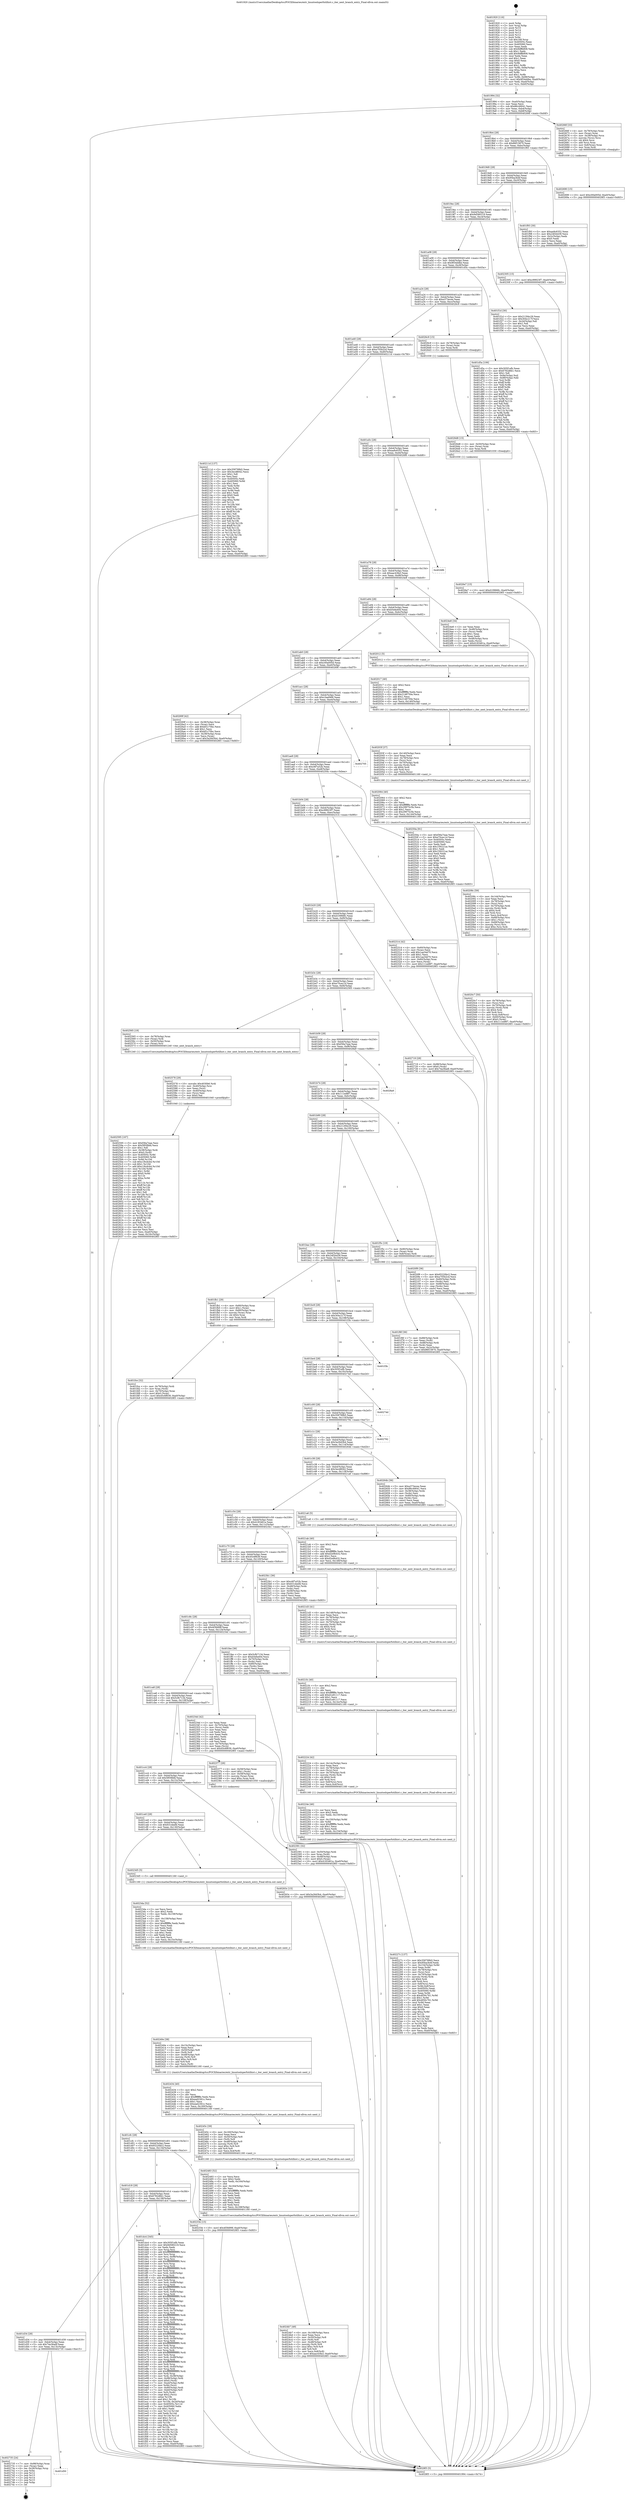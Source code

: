 digraph "0x401920" {
  label = "0x401920 (/mnt/c/Users/mathe/Desktop/tcc/POCII/binaries/extr_linuxtoolsperfutilhist.c_iter_next_branch_entry_Final-ollvm.out::main(0))"
  labelloc = "t"
  node[shape=record]

  Entry [label="",width=0.3,height=0.3,shape=circle,fillcolor=black,style=filled]
  "0x401994" [label="{
     0x401994 [32]\l
     | [instrs]\l
     &nbsp;&nbsp;0x401994 \<+6\>: mov -0xa0(%rbp),%eax\l
     &nbsp;&nbsp;0x40199a \<+2\>: mov %eax,%ecx\l
     &nbsp;&nbsp;0x40199c \<+6\>: sub $0x86c49041,%ecx\l
     &nbsp;&nbsp;0x4019a2 \<+6\>: mov %eax,-0xb4(%rbp)\l
     &nbsp;&nbsp;0x4019a8 \<+6\>: mov %ecx,-0xb8(%rbp)\l
     &nbsp;&nbsp;0x4019ae \<+6\>: je 000000000040266f \<main+0xd4f\>\l
  }"]
  "0x40266f" [label="{
     0x40266f [33]\l
     | [instrs]\l
     &nbsp;&nbsp;0x40266f \<+4\>: mov -0x78(%rbp),%rax\l
     &nbsp;&nbsp;0x402673 \<+3\>: mov (%rax),%rax\l
     &nbsp;&nbsp;0x402676 \<+4\>: mov -0x38(%rbp),%rcx\l
     &nbsp;&nbsp;0x40267a \<+3\>: movslq (%rcx),%rcx\l
     &nbsp;&nbsp;0x40267d \<+4\>: shl $0x4,%rcx\l
     &nbsp;&nbsp;0x402681 \<+3\>: add %rcx,%rax\l
     &nbsp;&nbsp;0x402684 \<+4\>: mov 0x8(%rax),%rax\l
     &nbsp;&nbsp;0x402688 \<+3\>: mov %rax,%rdi\l
     &nbsp;&nbsp;0x40268b \<+5\>: call 0000000000401030 \<free@plt\>\l
     | [calls]\l
     &nbsp;&nbsp;0x401030 \{1\} (unknown)\l
  }"]
  "0x4019b4" [label="{
     0x4019b4 [28]\l
     | [instrs]\l
     &nbsp;&nbsp;0x4019b4 \<+5\>: jmp 00000000004019b9 \<main+0x99\>\l
     &nbsp;&nbsp;0x4019b9 \<+6\>: mov -0xb4(%rbp),%eax\l
     &nbsp;&nbsp;0x4019bf \<+5\>: sub $0x86f15870,%eax\l
     &nbsp;&nbsp;0x4019c4 \<+6\>: mov %eax,-0xbc(%rbp)\l
     &nbsp;&nbsp;0x4019ca \<+6\>: je 0000000000401f93 \<main+0x673\>\l
  }"]
  Exit [label="",width=0.3,height=0.3,shape=circle,fillcolor=black,style=filled,peripheries=2]
  "0x401f93" [label="{
     0x401f93 [30]\l
     | [instrs]\l
     &nbsp;&nbsp;0x401f93 \<+5\>: mov $0xaa9c6352,%eax\l
     &nbsp;&nbsp;0x401f98 \<+5\>: mov $0x24f2b439,%ecx\l
     &nbsp;&nbsp;0x401f9d \<+3\>: mov -0x2c(%rbp),%edx\l
     &nbsp;&nbsp;0x401fa0 \<+3\>: cmp $0x0,%edx\l
     &nbsp;&nbsp;0x401fa3 \<+3\>: cmove %ecx,%eax\l
     &nbsp;&nbsp;0x401fa6 \<+6\>: mov %eax,-0xa0(%rbp)\l
     &nbsp;&nbsp;0x401fac \<+5\>: jmp 00000000004028f3 \<main+0xfd3\>\l
  }"]
  "0x4019d0" [label="{
     0x4019d0 [28]\l
     | [instrs]\l
     &nbsp;&nbsp;0x4019d0 \<+5\>: jmp 00000000004019d5 \<main+0xb5\>\l
     &nbsp;&nbsp;0x4019d5 \<+6\>: mov -0xb4(%rbp),%eax\l
     &nbsp;&nbsp;0x4019db \<+5\>: sub $0x95ba3b4f,%eax\l
     &nbsp;&nbsp;0x4019e0 \<+6\>: mov %eax,-0xc0(%rbp)\l
     &nbsp;&nbsp;0x4019e6 \<+6\>: je 0000000000402305 \<main+0x9e5\>\l
  }"]
  "0x401d50" [label="{
     0x401d50\l
  }", style=dashed]
  "0x402305" [label="{
     0x402305 [15]\l
     | [instrs]\l
     &nbsp;&nbsp;0x402305 \<+10\>: movl $0xc99923f7,-0xa0(%rbp)\l
     &nbsp;&nbsp;0x40230f \<+5\>: jmp 00000000004028f3 \<main+0xfd3\>\l
  }"]
  "0x4019ec" [label="{
     0x4019ec [28]\l
     | [instrs]\l
     &nbsp;&nbsp;0x4019ec \<+5\>: jmp 00000000004019f1 \<main+0xd1\>\l
     &nbsp;&nbsp;0x4019f1 \<+6\>: mov -0xb4(%rbp),%eax\l
     &nbsp;&nbsp;0x4019f7 \<+5\>: sub $0x9d580219,%eax\l
     &nbsp;&nbsp;0x4019fc \<+6\>: mov %eax,-0xc4(%rbp)\l
     &nbsp;&nbsp;0x401a02 \<+6\>: je 0000000000401f1d \<main+0x5fd\>\l
  }"]
  "0x402735" [label="{
     0x402735 [24]\l
     | [instrs]\l
     &nbsp;&nbsp;0x402735 \<+7\>: mov -0x98(%rbp),%rax\l
     &nbsp;&nbsp;0x40273c \<+2\>: mov (%rax),%eax\l
     &nbsp;&nbsp;0x40273e \<+4\>: lea -0x28(%rbp),%rsp\l
     &nbsp;&nbsp;0x402742 \<+1\>: pop %rbx\l
     &nbsp;&nbsp;0x402743 \<+2\>: pop %r12\l
     &nbsp;&nbsp;0x402745 \<+2\>: pop %r13\l
     &nbsp;&nbsp;0x402747 \<+2\>: pop %r14\l
     &nbsp;&nbsp;0x402749 \<+2\>: pop %r15\l
     &nbsp;&nbsp;0x40274b \<+1\>: pop %rbp\l
     &nbsp;&nbsp;0x40274c \<+1\>: ret\l
  }"]
  "0x401f1d" [label="{
     0x401f1d [30]\l
     | [instrs]\l
     &nbsp;&nbsp;0x401f1d \<+5\>: mov $0x21294c29,%eax\l
     &nbsp;&nbsp;0x401f22 \<+5\>: mov $0x304c217f,%ecx\l
     &nbsp;&nbsp;0x401f27 \<+3\>: mov -0x2d(%rbp),%dl\l
     &nbsp;&nbsp;0x401f2a \<+3\>: test $0x1,%dl\l
     &nbsp;&nbsp;0x401f2d \<+3\>: cmovne %ecx,%eax\l
     &nbsp;&nbsp;0x401f30 \<+6\>: mov %eax,-0xa0(%rbp)\l
     &nbsp;&nbsp;0x401f36 \<+5\>: jmp 00000000004028f3 \<main+0xfd3\>\l
  }"]
  "0x401a08" [label="{
     0x401a08 [28]\l
     | [instrs]\l
     &nbsp;&nbsp;0x401a08 \<+5\>: jmp 0000000000401a0d \<main+0xed\>\l
     &nbsp;&nbsp;0x401a0d \<+6\>: mov -0xb4(%rbp),%eax\l
     &nbsp;&nbsp;0x401a13 \<+5\>: sub $0x9f34ddbe,%eax\l
     &nbsp;&nbsp;0x401a18 \<+6\>: mov %eax,-0xc8(%rbp)\l
     &nbsp;&nbsp;0x401a1e \<+6\>: je 0000000000401d5a \<main+0x43a\>\l
  }"]
  "0x4026e7" [label="{
     0x4026e7 [15]\l
     | [instrs]\l
     &nbsp;&nbsp;0x4026e7 \<+10\>: movl $0xd10966fc,-0xa0(%rbp)\l
     &nbsp;&nbsp;0x4026f1 \<+5\>: jmp 00000000004028f3 \<main+0xfd3\>\l
  }"]
  "0x401d5a" [label="{
     0x401d5a [106]\l
     | [instrs]\l
     &nbsp;&nbsp;0x401d5a \<+5\>: mov $0x305f1efb,%eax\l
     &nbsp;&nbsp;0x401d5f \<+5\>: mov $0x6782d6b1,%ecx\l
     &nbsp;&nbsp;0x401d64 \<+2\>: mov $0x1,%dl\l
     &nbsp;&nbsp;0x401d66 \<+7\>: mov -0x9a(%rbp),%sil\l
     &nbsp;&nbsp;0x401d6d \<+7\>: mov -0x99(%rbp),%dil\l
     &nbsp;&nbsp;0x401d74 \<+3\>: mov %sil,%r8b\l
     &nbsp;&nbsp;0x401d77 \<+4\>: xor $0xff,%r8b\l
     &nbsp;&nbsp;0x401d7b \<+3\>: mov %dil,%r9b\l
     &nbsp;&nbsp;0x401d7e \<+4\>: xor $0xff,%r9b\l
     &nbsp;&nbsp;0x401d82 \<+3\>: xor $0x1,%dl\l
     &nbsp;&nbsp;0x401d85 \<+3\>: mov %r8b,%r10b\l
     &nbsp;&nbsp;0x401d88 \<+4\>: and $0xff,%r10b\l
     &nbsp;&nbsp;0x401d8c \<+3\>: and %dl,%sil\l
     &nbsp;&nbsp;0x401d8f \<+3\>: mov %r9b,%r11b\l
     &nbsp;&nbsp;0x401d92 \<+4\>: and $0xff,%r11b\l
     &nbsp;&nbsp;0x401d96 \<+3\>: and %dl,%dil\l
     &nbsp;&nbsp;0x401d99 \<+3\>: or %sil,%r10b\l
     &nbsp;&nbsp;0x401d9c \<+3\>: or %dil,%r11b\l
     &nbsp;&nbsp;0x401d9f \<+3\>: xor %r11b,%r10b\l
     &nbsp;&nbsp;0x401da2 \<+3\>: or %r9b,%r8b\l
     &nbsp;&nbsp;0x401da5 \<+4\>: xor $0xff,%r8b\l
     &nbsp;&nbsp;0x401da9 \<+3\>: or $0x1,%dl\l
     &nbsp;&nbsp;0x401dac \<+3\>: and %dl,%r8b\l
     &nbsp;&nbsp;0x401daf \<+3\>: or %r8b,%r10b\l
     &nbsp;&nbsp;0x401db2 \<+4\>: test $0x1,%r10b\l
     &nbsp;&nbsp;0x401db6 \<+3\>: cmovne %ecx,%eax\l
     &nbsp;&nbsp;0x401db9 \<+6\>: mov %eax,-0xa0(%rbp)\l
     &nbsp;&nbsp;0x401dbf \<+5\>: jmp 00000000004028f3 \<main+0xfd3\>\l
  }"]
  "0x401a24" [label="{
     0x401a24 [28]\l
     | [instrs]\l
     &nbsp;&nbsp;0x401a24 \<+5\>: jmp 0000000000401a29 \<main+0x109\>\l
     &nbsp;&nbsp;0x401a29 \<+6\>: mov -0xb4(%rbp),%eax\l
     &nbsp;&nbsp;0x401a2f \<+5\>: sub $0xa373ecea,%eax\l
     &nbsp;&nbsp;0x401a34 \<+6\>: mov %eax,-0xcc(%rbp)\l
     &nbsp;&nbsp;0x401a3a \<+6\>: je 00000000004026c9 \<main+0xda9\>\l
  }"]
  "0x4028f3" [label="{
     0x4028f3 [5]\l
     | [instrs]\l
     &nbsp;&nbsp;0x4028f3 \<+5\>: jmp 0000000000401994 \<main+0x74\>\l
  }"]
  "0x401920" [label="{
     0x401920 [116]\l
     | [instrs]\l
     &nbsp;&nbsp;0x401920 \<+1\>: push %rbp\l
     &nbsp;&nbsp;0x401921 \<+3\>: mov %rsp,%rbp\l
     &nbsp;&nbsp;0x401924 \<+2\>: push %r15\l
     &nbsp;&nbsp;0x401926 \<+2\>: push %r14\l
     &nbsp;&nbsp;0x401928 \<+2\>: push %r13\l
     &nbsp;&nbsp;0x40192a \<+2\>: push %r12\l
     &nbsp;&nbsp;0x40192c \<+1\>: push %rbx\l
     &nbsp;&nbsp;0x40192d \<+7\>: sub $0x168,%rsp\l
     &nbsp;&nbsp;0x401934 \<+7\>: mov 0x40505c,%eax\l
     &nbsp;&nbsp;0x40193b \<+7\>: mov 0x405060,%ecx\l
     &nbsp;&nbsp;0x401942 \<+2\>: mov %eax,%edx\l
     &nbsp;&nbsp;0x401944 \<+6\>: sub $0x9dffb808,%edx\l
     &nbsp;&nbsp;0x40194a \<+3\>: sub $0x1,%edx\l
     &nbsp;&nbsp;0x40194d \<+6\>: add $0x9dffb808,%edx\l
     &nbsp;&nbsp;0x401953 \<+3\>: imul %edx,%eax\l
     &nbsp;&nbsp;0x401956 \<+3\>: and $0x1,%eax\l
     &nbsp;&nbsp;0x401959 \<+3\>: cmp $0x0,%eax\l
     &nbsp;&nbsp;0x40195c \<+4\>: sete %r8b\l
     &nbsp;&nbsp;0x401960 \<+4\>: and $0x1,%r8b\l
     &nbsp;&nbsp;0x401964 \<+7\>: mov %r8b,-0x9a(%rbp)\l
     &nbsp;&nbsp;0x40196b \<+3\>: cmp $0xa,%ecx\l
     &nbsp;&nbsp;0x40196e \<+4\>: setl %r8b\l
     &nbsp;&nbsp;0x401972 \<+4\>: and $0x1,%r8b\l
     &nbsp;&nbsp;0x401976 \<+7\>: mov %r8b,-0x99(%rbp)\l
     &nbsp;&nbsp;0x40197d \<+10\>: movl $0x9f34ddbe,-0xa0(%rbp)\l
     &nbsp;&nbsp;0x401987 \<+6\>: mov %edi,-0xa4(%rbp)\l
     &nbsp;&nbsp;0x40198d \<+7\>: mov %rsi,-0xb0(%rbp)\l
  }"]
  "0x4026d8" [label="{
     0x4026d8 [15]\l
     | [instrs]\l
     &nbsp;&nbsp;0x4026d8 \<+4\>: mov -0x50(%rbp),%rax\l
     &nbsp;&nbsp;0x4026dc \<+3\>: mov (%rax),%rax\l
     &nbsp;&nbsp;0x4026df \<+3\>: mov %rax,%rdi\l
     &nbsp;&nbsp;0x4026e2 \<+5\>: call 0000000000401030 \<free@plt\>\l
     | [calls]\l
     &nbsp;&nbsp;0x401030 \{1\} (unknown)\l
  }"]
  "0x4026c9" [label="{
     0x4026c9 [15]\l
     | [instrs]\l
     &nbsp;&nbsp;0x4026c9 \<+4\>: mov -0x78(%rbp),%rax\l
     &nbsp;&nbsp;0x4026cd \<+3\>: mov (%rax),%rax\l
     &nbsp;&nbsp;0x4026d0 \<+3\>: mov %rax,%rdi\l
     &nbsp;&nbsp;0x4026d3 \<+5\>: call 0000000000401030 \<free@plt\>\l
     | [calls]\l
     &nbsp;&nbsp;0x401030 \{1\} (unknown)\l
  }"]
  "0x401a40" [label="{
     0x401a40 [28]\l
     | [instrs]\l
     &nbsp;&nbsp;0x401a40 \<+5\>: jmp 0000000000401a45 \<main+0x125\>\l
     &nbsp;&nbsp;0x401a45 \<+6\>: mov -0xb4(%rbp),%eax\l
     &nbsp;&nbsp;0x401a4b \<+5\>: sub $0xa705b2cd,%eax\l
     &nbsp;&nbsp;0x401a50 \<+6\>: mov %eax,-0xd0(%rbp)\l
     &nbsp;&nbsp;0x401a56 \<+6\>: je 000000000040211d \<main+0x7fd\>\l
  }"]
  "0x402690" [label="{
     0x402690 [15]\l
     | [instrs]\l
     &nbsp;&nbsp;0x402690 \<+10\>: movl $0xc00a005d,-0xa0(%rbp)\l
     &nbsp;&nbsp;0x40269a \<+5\>: jmp 00000000004028f3 \<main+0xfd3\>\l
  }"]
  "0x40211d" [label="{
     0x40211d [137]\l
     | [instrs]\l
     &nbsp;&nbsp;0x40211d \<+5\>: mov $0x358799b5,%eax\l
     &nbsp;&nbsp;0x402122 \<+5\>: mov $0x3ecd8042,%ecx\l
     &nbsp;&nbsp;0x402127 \<+2\>: mov $0x1,%dl\l
     &nbsp;&nbsp;0x402129 \<+2\>: xor %esi,%esi\l
     &nbsp;&nbsp;0x40212b \<+7\>: mov 0x40505c,%edi\l
     &nbsp;&nbsp;0x402132 \<+8\>: mov 0x405060,%r8d\l
     &nbsp;&nbsp;0x40213a \<+3\>: sub $0x1,%esi\l
     &nbsp;&nbsp;0x40213d \<+3\>: mov %edi,%r9d\l
     &nbsp;&nbsp;0x402140 \<+3\>: add %esi,%r9d\l
     &nbsp;&nbsp;0x402143 \<+4\>: imul %r9d,%edi\l
     &nbsp;&nbsp;0x402147 \<+3\>: and $0x1,%edi\l
     &nbsp;&nbsp;0x40214a \<+3\>: cmp $0x0,%edi\l
     &nbsp;&nbsp;0x40214d \<+4\>: sete %r10b\l
     &nbsp;&nbsp;0x402151 \<+4\>: cmp $0xa,%r8d\l
     &nbsp;&nbsp;0x402155 \<+4\>: setl %r11b\l
     &nbsp;&nbsp;0x402159 \<+3\>: mov %r10b,%bl\l
     &nbsp;&nbsp;0x40215c \<+3\>: xor $0xff,%bl\l
     &nbsp;&nbsp;0x40215f \<+3\>: mov %r11b,%r14b\l
     &nbsp;&nbsp;0x402162 \<+4\>: xor $0xff,%r14b\l
     &nbsp;&nbsp;0x402166 \<+3\>: xor $0x1,%dl\l
     &nbsp;&nbsp;0x402169 \<+3\>: mov %bl,%r15b\l
     &nbsp;&nbsp;0x40216c \<+4\>: and $0xff,%r15b\l
     &nbsp;&nbsp;0x402170 \<+3\>: and %dl,%r10b\l
     &nbsp;&nbsp;0x402173 \<+3\>: mov %r14b,%r12b\l
     &nbsp;&nbsp;0x402176 \<+4\>: and $0xff,%r12b\l
     &nbsp;&nbsp;0x40217a \<+3\>: and %dl,%r11b\l
     &nbsp;&nbsp;0x40217d \<+3\>: or %r10b,%r15b\l
     &nbsp;&nbsp;0x402180 \<+3\>: or %r11b,%r12b\l
     &nbsp;&nbsp;0x402183 \<+3\>: xor %r12b,%r15b\l
     &nbsp;&nbsp;0x402186 \<+3\>: or %r14b,%bl\l
     &nbsp;&nbsp;0x402189 \<+3\>: xor $0xff,%bl\l
     &nbsp;&nbsp;0x40218c \<+3\>: or $0x1,%dl\l
     &nbsp;&nbsp;0x40218f \<+2\>: and %dl,%bl\l
     &nbsp;&nbsp;0x402191 \<+3\>: or %bl,%r15b\l
     &nbsp;&nbsp;0x402194 \<+4\>: test $0x1,%r15b\l
     &nbsp;&nbsp;0x402198 \<+3\>: cmovne %ecx,%eax\l
     &nbsp;&nbsp;0x40219b \<+6\>: mov %eax,-0xa0(%rbp)\l
     &nbsp;&nbsp;0x4021a1 \<+5\>: jmp 00000000004028f3 \<main+0xfd3\>\l
  }"]
  "0x401a5c" [label="{
     0x401a5c [28]\l
     | [instrs]\l
     &nbsp;&nbsp;0x401a5c \<+5\>: jmp 0000000000401a61 \<main+0x141\>\l
     &nbsp;&nbsp;0x401a61 \<+6\>: mov -0xb4(%rbp),%eax\l
     &nbsp;&nbsp;0x401a67 \<+5\>: sub $0xaa9c6352,%eax\l
     &nbsp;&nbsp;0x401a6c \<+6\>: mov %eax,-0xd4(%rbp)\l
     &nbsp;&nbsp;0x401a72 \<+6\>: je 00000000004026f6 \<main+0xdd6\>\l
  }"]
  "0x402595" [label="{
     0x402595 [167]\l
     | [instrs]\l
     &nbsp;&nbsp;0x402595 \<+5\>: mov $0xf36a7eae,%esi\l
     &nbsp;&nbsp;0x40259a \<+5\>: mov $0x5f05fbfd,%ecx\l
     &nbsp;&nbsp;0x40259f \<+2\>: mov $0x1,%dl\l
     &nbsp;&nbsp;0x4025a1 \<+4\>: mov -0x38(%rbp),%rdi\l
     &nbsp;&nbsp;0x4025a5 \<+6\>: movl $0x0,(%rdi)\l
     &nbsp;&nbsp;0x4025ab \<+8\>: mov 0x40505c,%r8d\l
     &nbsp;&nbsp;0x4025b3 \<+8\>: mov 0x405060,%r9d\l
     &nbsp;&nbsp;0x4025bb \<+3\>: mov %r8d,%r10d\l
     &nbsp;&nbsp;0x4025be \<+7\>: sub $0xc18cdcb4,%r10d\l
     &nbsp;&nbsp;0x4025c5 \<+4\>: sub $0x1,%r10d\l
     &nbsp;&nbsp;0x4025c9 \<+7\>: add $0xc18cdcb4,%r10d\l
     &nbsp;&nbsp;0x4025d0 \<+4\>: imul %r10d,%r8d\l
     &nbsp;&nbsp;0x4025d4 \<+4\>: and $0x1,%r8d\l
     &nbsp;&nbsp;0x4025d8 \<+4\>: cmp $0x0,%r8d\l
     &nbsp;&nbsp;0x4025dc \<+4\>: sete %r11b\l
     &nbsp;&nbsp;0x4025e0 \<+4\>: cmp $0xa,%r9d\l
     &nbsp;&nbsp;0x4025e4 \<+3\>: setl %bl\l
     &nbsp;&nbsp;0x4025e7 \<+3\>: mov %r11b,%r14b\l
     &nbsp;&nbsp;0x4025ea \<+4\>: xor $0xff,%r14b\l
     &nbsp;&nbsp;0x4025ee \<+3\>: mov %bl,%r15b\l
     &nbsp;&nbsp;0x4025f1 \<+4\>: xor $0xff,%r15b\l
     &nbsp;&nbsp;0x4025f5 \<+3\>: xor $0x1,%dl\l
     &nbsp;&nbsp;0x4025f8 \<+3\>: mov %r14b,%r12b\l
     &nbsp;&nbsp;0x4025fb \<+4\>: and $0xff,%r12b\l
     &nbsp;&nbsp;0x4025ff \<+3\>: and %dl,%r11b\l
     &nbsp;&nbsp;0x402602 \<+3\>: mov %r15b,%r13b\l
     &nbsp;&nbsp;0x402605 \<+4\>: and $0xff,%r13b\l
     &nbsp;&nbsp;0x402609 \<+2\>: and %dl,%bl\l
     &nbsp;&nbsp;0x40260b \<+3\>: or %r11b,%r12b\l
     &nbsp;&nbsp;0x40260e \<+3\>: or %bl,%r13b\l
     &nbsp;&nbsp;0x402611 \<+3\>: xor %r13b,%r12b\l
     &nbsp;&nbsp;0x402614 \<+3\>: or %r15b,%r14b\l
     &nbsp;&nbsp;0x402617 \<+4\>: xor $0xff,%r14b\l
     &nbsp;&nbsp;0x40261b \<+3\>: or $0x1,%dl\l
     &nbsp;&nbsp;0x40261e \<+3\>: and %dl,%r14b\l
     &nbsp;&nbsp;0x402621 \<+3\>: or %r14b,%r12b\l
     &nbsp;&nbsp;0x402624 \<+4\>: test $0x1,%r12b\l
     &nbsp;&nbsp;0x402628 \<+3\>: cmovne %ecx,%esi\l
     &nbsp;&nbsp;0x40262b \<+6\>: mov %esi,-0xa0(%rbp)\l
     &nbsp;&nbsp;0x402631 \<+6\>: mov %eax,-0x16c(%rbp)\l
     &nbsp;&nbsp;0x402637 \<+5\>: jmp 00000000004028f3 \<main+0xfd3\>\l
  }"]
  "0x4026f6" [label="{
     0x4026f6\l
  }", style=dashed]
  "0x401a78" [label="{
     0x401a78 [28]\l
     | [instrs]\l
     &nbsp;&nbsp;0x401a78 \<+5\>: jmp 0000000000401a7d \<main+0x15d\>\l
     &nbsp;&nbsp;0x401a7d \<+6\>: mov -0xb4(%rbp),%eax\l
     &nbsp;&nbsp;0x401a83 \<+5\>: sub $0xaac43fa3,%eax\l
     &nbsp;&nbsp;0x401a88 \<+6\>: mov %eax,-0xd8(%rbp)\l
     &nbsp;&nbsp;0x401a8e \<+6\>: je 00000000004024e8 \<main+0xbc8\>\l
  }"]
  "0x402578" [label="{
     0x402578 [29]\l
     | [instrs]\l
     &nbsp;&nbsp;0x402578 \<+10\>: movabs $0x4030b6,%rdi\l
     &nbsp;&nbsp;0x402582 \<+4\>: mov -0x40(%rbp),%rsi\l
     &nbsp;&nbsp;0x402586 \<+2\>: mov %eax,(%rsi)\l
     &nbsp;&nbsp;0x402588 \<+4\>: mov -0x40(%rbp),%rsi\l
     &nbsp;&nbsp;0x40258c \<+2\>: mov (%rsi),%esi\l
     &nbsp;&nbsp;0x40258e \<+2\>: mov $0x0,%al\l
     &nbsp;&nbsp;0x402590 \<+5\>: call 0000000000401040 \<printf@plt\>\l
     | [calls]\l
     &nbsp;&nbsp;0x401040 \{1\} (unknown)\l
  }"]
  "0x4024e8" [label="{
     0x4024e8 [34]\l
     | [instrs]\l
     &nbsp;&nbsp;0x4024e8 \<+2\>: xor %eax,%eax\l
     &nbsp;&nbsp;0x4024ea \<+4\>: mov -0x48(%rbp),%rcx\l
     &nbsp;&nbsp;0x4024ee \<+2\>: mov (%rcx),%edx\l
     &nbsp;&nbsp;0x4024f0 \<+3\>: sub $0x1,%eax\l
     &nbsp;&nbsp;0x4024f3 \<+2\>: sub %eax,%edx\l
     &nbsp;&nbsp;0x4024f5 \<+4\>: mov -0x48(%rbp),%rcx\l
     &nbsp;&nbsp;0x4024f9 \<+2\>: mov %edx,(%rcx)\l
     &nbsp;&nbsp;0x4024fb \<+10\>: movl $0x4183461a,-0xa0(%rbp)\l
     &nbsp;&nbsp;0x402505 \<+5\>: jmp 00000000004028f3 \<main+0xfd3\>\l
  }"]
  "0x401a94" [label="{
     0x401a94 [28]\l
     | [instrs]\l
     &nbsp;&nbsp;0x401a94 \<+5\>: jmp 0000000000401a99 \<main+0x179\>\l
     &nbsp;&nbsp;0x401a99 \<+6\>: mov -0xb4(%rbp),%eax\l
     &nbsp;&nbsp;0x401a9f \<+5\>: sub $0xb5efa40d,%eax\l
     &nbsp;&nbsp;0x401aa4 \<+6\>: mov %eax,-0xdc(%rbp)\l
     &nbsp;&nbsp;0x401aaa \<+6\>: je 0000000000402012 \<main+0x6f2\>\l
  }"]
  "0x4024b7" [label="{
     0x4024b7 [49]\l
     | [instrs]\l
     &nbsp;&nbsp;0x4024b7 \<+6\>: mov -0x168(%rbp),%ecx\l
     &nbsp;&nbsp;0x4024bd \<+3\>: imul %eax,%ecx\l
     &nbsp;&nbsp;0x4024c0 \<+4\>: mov -0x50(%rbp),%r8\l
     &nbsp;&nbsp;0x4024c4 \<+3\>: mov (%r8),%r8\l
     &nbsp;&nbsp;0x4024c7 \<+4\>: mov -0x48(%rbp),%r9\l
     &nbsp;&nbsp;0x4024cb \<+3\>: movslq (%r9),%r9\l
     &nbsp;&nbsp;0x4024ce \<+4\>: imul $0xc,%r9,%r9\l
     &nbsp;&nbsp;0x4024d2 \<+3\>: add %r9,%r8\l
     &nbsp;&nbsp;0x4024d5 \<+4\>: mov %ecx,0x8(%r8)\l
     &nbsp;&nbsp;0x4024d9 \<+10\>: movl $0xaac43fa3,-0xa0(%rbp)\l
     &nbsp;&nbsp;0x4024e3 \<+5\>: jmp 00000000004028f3 \<main+0xfd3\>\l
  }"]
  "0x402012" [label="{
     0x402012 [5]\l
     | [instrs]\l
     &nbsp;&nbsp;0x402012 \<+5\>: call 0000000000401160 \<next_i\>\l
     | [calls]\l
     &nbsp;&nbsp;0x401160 \{1\} (/mnt/c/Users/mathe/Desktop/tcc/POCII/binaries/extr_linuxtoolsperfutilhist.c_iter_next_branch_entry_Final-ollvm.out::next_i)\l
  }"]
  "0x401ab0" [label="{
     0x401ab0 [28]\l
     | [instrs]\l
     &nbsp;&nbsp;0x401ab0 \<+5\>: jmp 0000000000401ab5 \<main+0x195\>\l
     &nbsp;&nbsp;0x401ab5 \<+6\>: mov -0xb4(%rbp),%eax\l
     &nbsp;&nbsp;0x401abb \<+5\>: sub $0xc00a005d,%eax\l
     &nbsp;&nbsp;0x401ac0 \<+6\>: mov %eax,-0xe0(%rbp)\l
     &nbsp;&nbsp;0x401ac6 \<+6\>: je 000000000040269f \<main+0xd7f\>\l
  }"]
  "0x402483" [label="{
     0x402483 [52]\l
     | [instrs]\l
     &nbsp;&nbsp;0x402483 \<+2\>: xor %ecx,%ecx\l
     &nbsp;&nbsp;0x402485 \<+5\>: mov $0x2,%edx\l
     &nbsp;&nbsp;0x40248a \<+6\>: mov %edx,-0x164(%rbp)\l
     &nbsp;&nbsp;0x402490 \<+1\>: cltd\l
     &nbsp;&nbsp;0x402491 \<+6\>: mov -0x164(%rbp),%esi\l
     &nbsp;&nbsp;0x402497 \<+2\>: idiv %esi\l
     &nbsp;&nbsp;0x402499 \<+6\>: imul $0xfffffffe,%edx,%edx\l
     &nbsp;&nbsp;0x40249f \<+2\>: mov %ecx,%edi\l
     &nbsp;&nbsp;0x4024a1 \<+2\>: sub %edx,%edi\l
     &nbsp;&nbsp;0x4024a3 \<+2\>: mov %ecx,%edx\l
     &nbsp;&nbsp;0x4024a5 \<+3\>: sub $0x1,%edx\l
     &nbsp;&nbsp;0x4024a8 \<+2\>: add %edx,%edi\l
     &nbsp;&nbsp;0x4024aa \<+2\>: sub %edi,%ecx\l
     &nbsp;&nbsp;0x4024ac \<+6\>: mov %ecx,-0x168(%rbp)\l
     &nbsp;&nbsp;0x4024b2 \<+5\>: call 0000000000401160 \<next_i\>\l
     | [calls]\l
     &nbsp;&nbsp;0x401160 \{1\} (/mnt/c/Users/mathe/Desktop/tcc/POCII/binaries/extr_linuxtoolsperfutilhist.c_iter_next_branch_entry_Final-ollvm.out::next_i)\l
  }"]
  "0x40269f" [label="{
     0x40269f [42]\l
     | [instrs]\l
     &nbsp;&nbsp;0x40269f \<+4\>: mov -0x38(%rbp),%rax\l
     &nbsp;&nbsp;0x4026a3 \<+2\>: mov (%rax),%ecx\l
     &nbsp;&nbsp;0x4026a5 \<+6\>: add $0xbf1c70bc,%ecx\l
     &nbsp;&nbsp;0x4026ab \<+3\>: add $0x1,%ecx\l
     &nbsp;&nbsp;0x4026ae \<+6\>: sub $0xbf1c70bc,%ecx\l
     &nbsp;&nbsp;0x4026b4 \<+4\>: mov -0x38(%rbp),%rax\l
     &nbsp;&nbsp;0x4026b8 \<+2\>: mov %ecx,(%rax)\l
     &nbsp;&nbsp;0x4026ba \<+10\>: movl $0x3a26d3b4,-0xa0(%rbp)\l
     &nbsp;&nbsp;0x4026c4 \<+5\>: jmp 00000000004028f3 \<main+0xfd3\>\l
  }"]
  "0x401acc" [label="{
     0x401acc [28]\l
     | [instrs]\l
     &nbsp;&nbsp;0x401acc \<+5\>: jmp 0000000000401ad1 \<main+0x1b1\>\l
     &nbsp;&nbsp;0x401ad1 \<+6\>: mov -0xb4(%rbp),%eax\l
     &nbsp;&nbsp;0x401ad7 \<+5\>: sub $0xc3aef466,%eax\l
     &nbsp;&nbsp;0x401adc \<+6\>: mov %eax,-0xe4(%rbp)\l
     &nbsp;&nbsp;0x401ae2 \<+6\>: je 0000000000402705 \<main+0xde5\>\l
  }"]
  "0x40245c" [label="{
     0x40245c [39]\l
     | [instrs]\l
     &nbsp;&nbsp;0x40245c \<+6\>: mov -0x160(%rbp),%ecx\l
     &nbsp;&nbsp;0x402462 \<+3\>: imul %eax,%ecx\l
     &nbsp;&nbsp;0x402465 \<+4\>: mov -0x50(%rbp),%r8\l
     &nbsp;&nbsp;0x402469 \<+3\>: mov (%r8),%r8\l
     &nbsp;&nbsp;0x40246c \<+4\>: mov -0x48(%rbp),%r9\l
     &nbsp;&nbsp;0x402470 \<+3\>: movslq (%r9),%r9\l
     &nbsp;&nbsp;0x402473 \<+4\>: imul $0xc,%r9,%r9\l
     &nbsp;&nbsp;0x402477 \<+3\>: add %r9,%r8\l
     &nbsp;&nbsp;0x40247a \<+4\>: mov %ecx,0x4(%r8)\l
     &nbsp;&nbsp;0x40247e \<+5\>: call 0000000000401160 \<next_i\>\l
     | [calls]\l
     &nbsp;&nbsp;0x401160 \{1\} (/mnt/c/Users/mathe/Desktop/tcc/POCII/binaries/extr_linuxtoolsperfutilhist.c_iter_next_branch_entry_Final-ollvm.out::next_i)\l
  }"]
  "0x402705" [label="{
     0x402705\l
  }", style=dashed]
  "0x401ae8" [label="{
     0x401ae8 [28]\l
     | [instrs]\l
     &nbsp;&nbsp;0x401ae8 \<+5\>: jmp 0000000000401aed \<main+0x1cd\>\l
     &nbsp;&nbsp;0x401aed \<+6\>: mov -0xb4(%rbp),%eax\l
     &nbsp;&nbsp;0x401af3 \<+5\>: sub $0xc6f7a52b,%eax\l
     &nbsp;&nbsp;0x401af8 \<+6\>: mov %eax,-0xe8(%rbp)\l
     &nbsp;&nbsp;0x401afe \<+6\>: je 000000000040250a \<main+0xbea\>\l
  }"]
  "0x402434" [label="{
     0x402434 [40]\l
     | [instrs]\l
     &nbsp;&nbsp;0x402434 \<+5\>: mov $0x2,%ecx\l
     &nbsp;&nbsp;0x402439 \<+1\>: cltd\l
     &nbsp;&nbsp;0x40243a \<+2\>: idiv %ecx\l
     &nbsp;&nbsp;0x40243c \<+6\>: imul $0xfffffffe,%edx,%ecx\l
     &nbsp;&nbsp;0x402442 \<+6\>: sub $0xead2361c,%ecx\l
     &nbsp;&nbsp;0x402448 \<+3\>: add $0x1,%ecx\l
     &nbsp;&nbsp;0x40244b \<+6\>: add $0xead2361c,%ecx\l
     &nbsp;&nbsp;0x402451 \<+6\>: mov %ecx,-0x160(%rbp)\l
     &nbsp;&nbsp;0x402457 \<+5\>: call 0000000000401160 \<next_i\>\l
     | [calls]\l
     &nbsp;&nbsp;0x401160 \{1\} (/mnt/c/Users/mathe/Desktop/tcc/POCII/binaries/extr_linuxtoolsperfutilhist.c_iter_next_branch_entry_Final-ollvm.out::next_i)\l
  }"]
  "0x40250a" [label="{
     0x40250a [91]\l
     | [instrs]\l
     &nbsp;&nbsp;0x40250a \<+5\>: mov $0xf36a7eae,%eax\l
     &nbsp;&nbsp;0x40250f \<+5\>: mov $0xe70cec1d,%ecx\l
     &nbsp;&nbsp;0x402514 \<+7\>: mov 0x40505c,%edx\l
     &nbsp;&nbsp;0x40251b \<+7\>: mov 0x405060,%esi\l
     &nbsp;&nbsp;0x402522 \<+2\>: mov %edx,%edi\l
     &nbsp;&nbsp;0x402524 \<+6\>: sub $0x159221ac,%edi\l
     &nbsp;&nbsp;0x40252a \<+3\>: sub $0x1,%edi\l
     &nbsp;&nbsp;0x40252d \<+6\>: add $0x159221ac,%edi\l
     &nbsp;&nbsp;0x402533 \<+3\>: imul %edi,%edx\l
     &nbsp;&nbsp;0x402536 \<+3\>: and $0x1,%edx\l
     &nbsp;&nbsp;0x402539 \<+3\>: cmp $0x0,%edx\l
     &nbsp;&nbsp;0x40253c \<+4\>: sete %r8b\l
     &nbsp;&nbsp;0x402540 \<+3\>: cmp $0xa,%esi\l
     &nbsp;&nbsp;0x402543 \<+4\>: setl %r9b\l
     &nbsp;&nbsp;0x402547 \<+3\>: mov %r8b,%r10b\l
     &nbsp;&nbsp;0x40254a \<+3\>: and %r9b,%r10b\l
     &nbsp;&nbsp;0x40254d \<+3\>: xor %r9b,%r8b\l
     &nbsp;&nbsp;0x402550 \<+3\>: or %r8b,%r10b\l
     &nbsp;&nbsp;0x402553 \<+4\>: test $0x1,%r10b\l
     &nbsp;&nbsp;0x402557 \<+3\>: cmovne %ecx,%eax\l
     &nbsp;&nbsp;0x40255a \<+6\>: mov %eax,-0xa0(%rbp)\l
     &nbsp;&nbsp;0x402560 \<+5\>: jmp 00000000004028f3 \<main+0xfd3\>\l
  }"]
  "0x401b04" [label="{
     0x401b04 [28]\l
     | [instrs]\l
     &nbsp;&nbsp;0x401b04 \<+5\>: jmp 0000000000401b09 \<main+0x1e9\>\l
     &nbsp;&nbsp;0x401b09 \<+6\>: mov -0xb4(%rbp),%eax\l
     &nbsp;&nbsp;0x401b0f \<+5\>: sub $0xc99923f7,%eax\l
     &nbsp;&nbsp;0x401b14 \<+6\>: mov %eax,-0xec(%rbp)\l
     &nbsp;&nbsp;0x401b1a \<+6\>: je 0000000000402314 \<main+0x9f4\>\l
  }"]
  "0x40240e" [label="{
     0x40240e [38]\l
     | [instrs]\l
     &nbsp;&nbsp;0x40240e \<+6\>: mov -0x15c(%rbp),%ecx\l
     &nbsp;&nbsp;0x402414 \<+3\>: imul %eax,%ecx\l
     &nbsp;&nbsp;0x402417 \<+4\>: mov -0x50(%rbp),%r8\l
     &nbsp;&nbsp;0x40241b \<+3\>: mov (%r8),%r8\l
     &nbsp;&nbsp;0x40241e \<+4\>: mov -0x48(%rbp),%r9\l
     &nbsp;&nbsp;0x402422 \<+3\>: movslq (%r9),%r9\l
     &nbsp;&nbsp;0x402425 \<+4\>: imul $0xc,%r9,%r9\l
     &nbsp;&nbsp;0x402429 \<+3\>: add %r9,%r8\l
     &nbsp;&nbsp;0x40242c \<+3\>: mov %ecx,(%r8)\l
     &nbsp;&nbsp;0x40242f \<+5\>: call 0000000000401160 \<next_i\>\l
     | [calls]\l
     &nbsp;&nbsp;0x401160 \{1\} (/mnt/c/Users/mathe/Desktop/tcc/POCII/binaries/extr_linuxtoolsperfutilhist.c_iter_next_branch_entry_Final-ollvm.out::next_i)\l
  }"]
  "0x402314" [label="{
     0x402314 [42]\l
     | [instrs]\l
     &nbsp;&nbsp;0x402314 \<+4\>: mov -0x60(%rbp),%rax\l
     &nbsp;&nbsp;0x402318 \<+2\>: mov (%rax),%ecx\l
     &nbsp;&nbsp;0x40231a \<+6\>: add $0x1aa34d70,%ecx\l
     &nbsp;&nbsp;0x402320 \<+3\>: add $0x1,%ecx\l
     &nbsp;&nbsp;0x402323 \<+6\>: sub $0x1aa34d70,%ecx\l
     &nbsp;&nbsp;0x402329 \<+4\>: mov -0x60(%rbp),%rax\l
     &nbsp;&nbsp;0x40232d \<+2\>: mov %ecx,(%rax)\l
     &nbsp;&nbsp;0x40232f \<+10\>: movl $0x111ed8f7,-0xa0(%rbp)\l
     &nbsp;&nbsp;0x402339 \<+5\>: jmp 00000000004028f3 \<main+0xfd3\>\l
  }"]
  "0x401b20" [label="{
     0x401b20 [28]\l
     | [instrs]\l
     &nbsp;&nbsp;0x401b20 \<+5\>: jmp 0000000000401b25 \<main+0x205\>\l
     &nbsp;&nbsp;0x401b25 \<+6\>: mov -0xb4(%rbp),%eax\l
     &nbsp;&nbsp;0x401b2b \<+5\>: sub $0xd10966fc,%eax\l
     &nbsp;&nbsp;0x401b30 \<+6\>: mov %eax,-0xf0(%rbp)\l
     &nbsp;&nbsp;0x401b36 \<+6\>: je 0000000000402719 \<main+0xdf9\>\l
  }"]
  "0x4023da" [label="{
     0x4023da [52]\l
     | [instrs]\l
     &nbsp;&nbsp;0x4023da \<+2\>: xor %ecx,%ecx\l
     &nbsp;&nbsp;0x4023dc \<+5\>: mov $0x2,%edx\l
     &nbsp;&nbsp;0x4023e1 \<+6\>: mov %edx,-0x158(%rbp)\l
     &nbsp;&nbsp;0x4023e7 \<+1\>: cltd\l
     &nbsp;&nbsp;0x4023e8 \<+6\>: mov -0x158(%rbp),%esi\l
     &nbsp;&nbsp;0x4023ee \<+2\>: idiv %esi\l
     &nbsp;&nbsp;0x4023f0 \<+6\>: imul $0xfffffffe,%edx,%edx\l
     &nbsp;&nbsp;0x4023f6 \<+2\>: mov %ecx,%edi\l
     &nbsp;&nbsp;0x4023f8 \<+2\>: sub %edx,%edi\l
     &nbsp;&nbsp;0x4023fa \<+2\>: mov %ecx,%edx\l
     &nbsp;&nbsp;0x4023fc \<+3\>: sub $0x1,%edx\l
     &nbsp;&nbsp;0x4023ff \<+2\>: add %edx,%edi\l
     &nbsp;&nbsp;0x402401 \<+2\>: sub %edi,%ecx\l
     &nbsp;&nbsp;0x402403 \<+6\>: mov %ecx,-0x15c(%rbp)\l
     &nbsp;&nbsp;0x402409 \<+5\>: call 0000000000401160 \<next_i\>\l
     | [calls]\l
     &nbsp;&nbsp;0x401160 \{1\} (/mnt/c/Users/mathe/Desktop/tcc/POCII/binaries/extr_linuxtoolsperfutilhist.c_iter_next_branch_entry_Final-ollvm.out::next_i)\l
  }"]
  "0x402719" [label="{
     0x402719 [28]\l
     | [instrs]\l
     &nbsp;&nbsp;0x402719 \<+7\>: mov -0x98(%rbp),%rax\l
     &nbsp;&nbsp;0x402720 \<+6\>: movl $0x0,(%rax)\l
     &nbsp;&nbsp;0x402726 \<+10\>: movl $0x74a36adf,-0xa0(%rbp)\l
     &nbsp;&nbsp;0x402730 \<+5\>: jmp 00000000004028f3 \<main+0xfd3\>\l
  }"]
  "0x401b3c" [label="{
     0x401b3c [28]\l
     | [instrs]\l
     &nbsp;&nbsp;0x401b3c \<+5\>: jmp 0000000000401b41 \<main+0x221\>\l
     &nbsp;&nbsp;0x401b41 \<+6\>: mov -0xb4(%rbp),%eax\l
     &nbsp;&nbsp;0x401b47 \<+5\>: sub $0xe70cec1d,%eax\l
     &nbsp;&nbsp;0x401b4c \<+6\>: mov %eax,-0xf4(%rbp)\l
     &nbsp;&nbsp;0x401b52 \<+6\>: je 0000000000402565 \<main+0xc45\>\l
  }"]
  "0x402391" [label="{
     0x402391 [32]\l
     | [instrs]\l
     &nbsp;&nbsp;0x402391 \<+4\>: mov -0x50(%rbp),%rdi\l
     &nbsp;&nbsp;0x402395 \<+3\>: mov %rax,(%rdi)\l
     &nbsp;&nbsp;0x402398 \<+4\>: mov -0x48(%rbp),%rax\l
     &nbsp;&nbsp;0x40239c \<+6\>: movl $0x0,(%rax)\l
     &nbsp;&nbsp;0x4023a2 \<+10\>: movl $0x4183461a,-0xa0(%rbp)\l
     &nbsp;&nbsp;0x4023ac \<+5\>: jmp 00000000004028f3 \<main+0xfd3\>\l
  }"]
  "0x402565" [label="{
     0x402565 [19]\l
     | [instrs]\l
     &nbsp;&nbsp;0x402565 \<+4\>: mov -0x78(%rbp),%rax\l
     &nbsp;&nbsp;0x402569 \<+3\>: mov (%rax),%rdi\l
     &nbsp;&nbsp;0x40256c \<+4\>: mov -0x50(%rbp),%rax\l
     &nbsp;&nbsp;0x402570 \<+3\>: mov (%rax),%rsi\l
     &nbsp;&nbsp;0x402573 \<+5\>: call 0000000000401240 \<iter_next_branch_entry\>\l
     | [calls]\l
     &nbsp;&nbsp;0x401240 \{1\} (/mnt/c/Users/mathe/Desktop/tcc/POCII/binaries/extr_linuxtoolsperfutilhist.c_iter_next_branch_entry_Final-ollvm.out::iter_next_branch_entry)\l
  }"]
  "0x401b58" [label="{
     0x401b58 [28]\l
     | [instrs]\l
     &nbsp;&nbsp;0x401b58 \<+5\>: jmp 0000000000401b5d \<main+0x23d\>\l
     &nbsp;&nbsp;0x401b5d \<+6\>: mov -0xb4(%rbp),%eax\l
     &nbsp;&nbsp;0x401b63 \<+5\>: sub $0xf36a7eae,%eax\l
     &nbsp;&nbsp;0x401b68 \<+6\>: mov %eax,-0xf8(%rbp)\l
     &nbsp;&nbsp;0x401b6e \<+6\>: je 00000000004028a9 \<main+0xf89\>\l
  }"]
  "0x40227c" [label="{
     0x40227c [137]\l
     | [instrs]\l
     &nbsp;&nbsp;0x40227c \<+5\>: mov $0x358799b5,%ecx\l
     &nbsp;&nbsp;0x402281 \<+5\>: mov $0x95ba3b4f,%edx\l
     &nbsp;&nbsp;0x402286 \<+7\>: mov -0x154(%rbp),%r8d\l
     &nbsp;&nbsp;0x40228d \<+4\>: imul %eax,%r8d\l
     &nbsp;&nbsp;0x402291 \<+4\>: mov -0x78(%rbp),%rsi\l
     &nbsp;&nbsp;0x402295 \<+3\>: mov (%rsi),%rsi\l
     &nbsp;&nbsp;0x402298 \<+4\>: mov -0x70(%rbp),%rdi\l
     &nbsp;&nbsp;0x40229c \<+3\>: movslq (%rdi),%rdi\l
     &nbsp;&nbsp;0x40229f \<+4\>: shl $0x4,%rdi\l
     &nbsp;&nbsp;0x4022a3 \<+3\>: add %rdi,%rsi\l
     &nbsp;&nbsp;0x4022a6 \<+4\>: mov 0x8(%rsi),%rsi\l
     &nbsp;&nbsp;0x4022aa \<+4\>: mov %r8d,0x8(%rsi)\l
     &nbsp;&nbsp;0x4022ae \<+7\>: mov 0x40505c,%eax\l
     &nbsp;&nbsp;0x4022b5 \<+8\>: mov 0x405060,%r8d\l
     &nbsp;&nbsp;0x4022bd \<+3\>: mov %eax,%r9d\l
     &nbsp;&nbsp;0x4022c0 \<+7\>: sub $0x4f30c761,%r9d\l
     &nbsp;&nbsp;0x4022c7 \<+4\>: sub $0x1,%r9d\l
     &nbsp;&nbsp;0x4022cb \<+7\>: add $0x4f30c761,%r9d\l
     &nbsp;&nbsp;0x4022d2 \<+4\>: imul %r9d,%eax\l
     &nbsp;&nbsp;0x4022d6 \<+3\>: and $0x1,%eax\l
     &nbsp;&nbsp;0x4022d9 \<+3\>: cmp $0x0,%eax\l
     &nbsp;&nbsp;0x4022dc \<+4\>: sete %r10b\l
     &nbsp;&nbsp;0x4022e0 \<+4\>: cmp $0xa,%r8d\l
     &nbsp;&nbsp;0x4022e4 \<+4\>: setl %r11b\l
     &nbsp;&nbsp;0x4022e8 \<+3\>: mov %r10b,%bl\l
     &nbsp;&nbsp;0x4022eb \<+3\>: and %r11b,%bl\l
     &nbsp;&nbsp;0x4022ee \<+3\>: xor %r11b,%r10b\l
     &nbsp;&nbsp;0x4022f1 \<+3\>: or %r10b,%bl\l
     &nbsp;&nbsp;0x4022f4 \<+3\>: test $0x1,%bl\l
     &nbsp;&nbsp;0x4022f7 \<+3\>: cmovne %edx,%ecx\l
     &nbsp;&nbsp;0x4022fa \<+6\>: mov %ecx,-0xa0(%rbp)\l
     &nbsp;&nbsp;0x402300 \<+5\>: jmp 00000000004028f3 \<main+0xfd3\>\l
  }"]
  "0x4028a9" [label="{
     0x4028a9\l
  }", style=dashed]
  "0x401b74" [label="{
     0x401b74 [28]\l
     | [instrs]\l
     &nbsp;&nbsp;0x401b74 \<+5\>: jmp 0000000000401b79 \<main+0x259\>\l
     &nbsp;&nbsp;0x401b79 \<+6\>: mov -0xb4(%rbp),%eax\l
     &nbsp;&nbsp;0x401b7f \<+5\>: sub $0x111ed8f7,%eax\l
     &nbsp;&nbsp;0x401b84 \<+6\>: mov %eax,-0xfc(%rbp)\l
     &nbsp;&nbsp;0x401b8a \<+6\>: je 00000000004020f9 \<main+0x7d9\>\l
  }"]
  "0x40224e" [label="{
     0x40224e [46]\l
     | [instrs]\l
     &nbsp;&nbsp;0x40224e \<+2\>: xor %ecx,%ecx\l
     &nbsp;&nbsp;0x402250 \<+5\>: mov $0x2,%edx\l
     &nbsp;&nbsp;0x402255 \<+6\>: mov %edx,-0x150(%rbp)\l
     &nbsp;&nbsp;0x40225b \<+1\>: cltd\l
     &nbsp;&nbsp;0x40225c \<+7\>: mov -0x150(%rbp),%r8d\l
     &nbsp;&nbsp;0x402263 \<+3\>: idiv %r8d\l
     &nbsp;&nbsp;0x402266 \<+6\>: imul $0xfffffffe,%edx,%edx\l
     &nbsp;&nbsp;0x40226c \<+3\>: sub $0x1,%ecx\l
     &nbsp;&nbsp;0x40226f \<+2\>: sub %ecx,%edx\l
     &nbsp;&nbsp;0x402271 \<+6\>: mov %edx,-0x154(%rbp)\l
     &nbsp;&nbsp;0x402277 \<+5\>: call 0000000000401160 \<next_i\>\l
     | [calls]\l
     &nbsp;&nbsp;0x401160 \{1\} (/mnt/c/Users/mathe/Desktop/tcc/POCII/binaries/extr_linuxtoolsperfutilhist.c_iter_next_branch_entry_Final-ollvm.out::next_i)\l
  }"]
  "0x4020f9" [label="{
     0x4020f9 [36]\l
     | [instrs]\l
     &nbsp;&nbsp;0x4020f9 \<+5\>: mov $0x65220bc2,%eax\l
     &nbsp;&nbsp;0x4020fe \<+5\>: mov $0xa705b2cd,%ecx\l
     &nbsp;&nbsp;0x402103 \<+4\>: mov -0x60(%rbp),%rdx\l
     &nbsp;&nbsp;0x402107 \<+2\>: mov (%rdx),%esi\l
     &nbsp;&nbsp;0x402109 \<+4\>: mov -0x68(%rbp),%rdx\l
     &nbsp;&nbsp;0x40210d \<+2\>: cmp (%rdx),%esi\l
     &nbsp;&nbsp;0x40210f \<+3\>: cmovl %ecx,%eax\l
     &nbsp;&nbsp;0x402112 \<+6\>: mov %eax,-0xa0(%rbp)\l
     &nbsp;&nbsp;0x402118 \<+5\>: jmp 00000000004028f3 \<main+0xfd3\>\l
  }"]
  "0x401b90" [label="{
     0x401b90 [28]\l
     | [instrs]\l
     &nbsp;&nbsp;0x401b90 \<+5\>: jmp 0000000000401b95 \<main+0x275\>\l
     &nbsp;&nbsp;0x401b95 \<+6\>: mov -0xb4(%rbp),%eax\l
     &nbsp;&nbsp;0x401b9b \<+5\>: sub $0x21294c29,%eax\l
     &nbsp;&nbsp;0x401ba0 \<+6\>: mov %eax,-0x100(%rbp)\l
     &nbsp;&nbsp;0x401ba6 \<+6\>: je 0000000000401f5c \<main+0x63c\>\l
  }"]
  "0x402224" [label="{
     0x402224 [42]\l
     | [instrs]\l
     &nbsp;&nbsp;0x402224 \<+6\>: mov -0x14c(%rbp),%ecx\l
     &nbsp;&nbsp;0x40222a \<+3\>: imul %eax,%ecx\l
     &nbsp;&nbsp;0x40222d \<+4\>: mov -0x78(%rbp),%rsi\l
     &nbsp;&nbsp;0x402231 \<+3\>: mov (%rsi),%rsi\l
     &nbsp;&nbsp;0x402234 \<+4\>: mov -0x70(%rbp),%rdi\l
     &nbsp;&nbsp;0x402238 \<+3\>: movslq (%rdi),%rdi\l
     &nbsp;&nbsp;0x40223b \<+4\>: shl $0x4,%rdi\l
     &nbsp;&nbsp;0x40223f \<+3\>: add %rdi,%rsi\l
     &nbsp;&nbsp;0x402242 \<+4\>: mov 0x8(%rsi),%rsi\l
     &nbsp;&nbsp;0x402246 \<+3\>: mov %ecx,0x4(%rsi)\l
     &nbsp;&nbsp;0x402249 \<+5\>: call 0000000000401160 \<next_i\>\l
     | [calls]\l
     &nbsp;&nbsp;0x401160 \{1\} (/mnt/c/Users/mathe/Desktop/tcc/POCII/binaries/extr_linuxtoolsperfutilhist.c_iter_next_branch_entry_Final-ollvm.out::next_i)\l
  }"]
  "0x401f5c" [label="{
     0x401f5c [19]\l
     | [instrs]\l
     &nbsp;&nbsp;0x401f5c \<+7\>: mov -0x90(%rbp),%rax\l
     &nbsp;&nbsp;0x401f63 \<+3\>: mov (%rax),%rax\l
     &nbsp;&nbsp;0x401f66 \<+4\>: mov 0x8(%rax),%rdi\l
     &nbsp;&nbsp;0x401f6a \<+5\>: call 0000000000401060 \<atoi@plt\>\l
     | [calls]\l
     &nbsp;&nbsp;0x401060 \{1\} (unknown)\l
  }"]
  "0x401bac" [label="{
     0x401bac [28]\l
     | [instrs]\l
     &nbsp;&nbsp;0x401bac \<+5\>: jmp 0000000000401bb1 \<main+0x291\>\l
     &nbsp;&nbsp;0x401bb1 \<+6\>: mov -0xb4(%rbp),%eax\l
     &nbsp;&nbsp;0x401bb7 \<+5\>: sub $0x24f2b439,%eax\l
     &nbsp;&nbsp;0x401bbc \<+6\>: mov %eax,-0x104(%rbp)\l
     &nbsp;&nbsp;0x401bc2 \<+6\>: je 0000000000401fb1 \<main+0x691\>\l
  }"]
  "0x4021fc" [label="{
     0x4021fc [40]\l
     | [instrs]\l
     &nbsp;&nbsp;0x4021fc \<+5\>: mov $0x2,%ecx\l
     &nbsp;&nbsp;0x402201 \<+1\>: cltd\l
     &nbsp;&nbsp;0x402202 \<+2\>: idiv %ecx\l
     &nbsp;&nbsp;0x402204 \<+6\>: imul $0xfffffffe,%edx,%ecx\l
     &nbsp;&nbsp;0x40220a \<+6\>: add $0xd1e91117,%ecx\l
     &nbsp;&nbsp;0x402210 \<+3\>: add $0x1,%ecx\l
     &nbsp;&nbsp;0x402213 \<+6\>: sub $0xd1e91117,%ecx\l
     &nbsp;&nbsp;0x402219 \<+6\>: mov %ecx,-0x14c(%rbp)\l
     &nbsp;&nbsp;0x40221f \<+5\>: call 0000000000401160 \<next_i\>\l
     | [calls]\l
     &nbsp;&nbsp;0x401160 \{1\} (/mnt/c/Users/mathe/Desktop/tcc/POCII/binaries/extr_linuxtoolsperfutilhist.c_iter_next_branch_entry_Final-ollvm.out::next_i)\l
  }"]
  "0x401fb1" [label="{
     0x401fb1 [29]\l
     | [instrs]\l
     &nbsp;&nbsp;0x401fb1 \<+4\>: mov -0x80(%rbp),%rax\l
     &nbsp;&nbsp;0x401fb5 \<+6\>: movl $0x1,(%rax)\l
     &nbsp;&nbsp;0x401fbb \<+4\>: mov -0x80(%rbp),%rax\l
     &nbsp;&nbsp;0x401fbf \<+3\>: movslq (%rax),%rax\l
     &nbsp;&nbsp;0x401fc2 \<+4\>: shl $0x4,%rax\l
     &nbsp;&nbsp;0x401fc6 \<+3\>: mov %rax,%rdi\l
     &nbsp;&nbsp;0x401fc9 \<+5\>: call 0000000000401050 \<malloc@plt\>\l
     | [calls]\l
     &nbsp;&nbsp;0x401050 \{1\} (unknown)\l
  }"]
  "0x401bc8" [label="{
     0x401bc8 [28]\l
     | [instrs]\l
     &nbsp;&nbsp;0x401bc8 \<+5\>: jmp 0000000000401bcd \<main+0x2ad\>\l
     &nbsp;&nbsp;0x401bcd \<+6\>: mov -0xb4(%rbp),%eax\l
     &nbsp;&nbsp;0x401bd3 \<+5\>: sub $0x304c217f,%eax\l
     &nbsp;&nbsp;0x401bd8 \<+6\>: mov %eax,-0x108(%rbp)\l
     &nbsp;&nbsp;0x401bde \<+6\>: je 0000000000401f3b \<main+0x61b\>\l
  }"]
  "0x4021d3" [label="{
     0x4021d3 [41]\l
     | [instrs]\l
     &nbsp;&nbsp;0x4021d3 \<+6\>: mov -0x148(%rbp),%ecx\l
     &nbsp;&nbsp;0x4021d9 \<+3\>: imul %eax,%ecx\l
     &nbsp;&nbsp;0x4021dc \<+4\>: mov -0x78(%rbp),%rsi\l
     &nbsp;&nbsp;0x4021e0 \<+3\>: mov (%rsi),%rsi\l
     &nbsp;&nbsp;0x4021e3 \<+4\>: mov -0x70(%rbp),%rdi\l
     &nbsp;&nbsp;0x4021e7 \<+3\>: movslq (%rdi),%rdi\l
     &nbsp;&nbsp;0x4021ea \<+4\>: shl $0x4,%rdi\l
     &nbsp;&nbsp;0x4021ee \<+3\>: add %rdi,%rsi\l
     &nbsp;&nbsp;0x4021f1 \<+4\>: mov 0x8(%rsi),%rsi\l
     &nbsp;&nbsp;0x4021f5 \<+2\>: mov %ecx,(%rsi)\l
     &nbsp;&nbsp;0x4021f7 \<+5\>: call 0000000000401160 \<next_i\>\l
     | [calls]\l
     &nbsp;&nbsp;0x401160 \{1\} (/mnt/c/Users/mathe/Desktop/tcc/POCII/binaries/extr_linuxtoolsperfutilhist.c_iter_next_branch_entry_Final-ollvm.out::next_i)\l
  }"]
  "0x401f3b" [label="{
     0x401f3b\l
  }", style=dashed]
  "0x401be4" [label="{
     0x401be4 [28]\l
     | [instrs]\l
     &nbsp;&nbsp;0x401be4 \<+5\>: jmp 0000000000401be9 \<main+0x2c9\>\l
     &nbsp;&nbsp;0x401be9 \<+6\>: mov -0xb4(%rbp),%eax\l
     &nbsp;&nbsp;0x401bef \<+5\>: sub $0x305f1efb,%eax\l
     &nbsp;&nbsp;0x401bf4 \<+6\>: mov %eax,-0x10c(%rbp)\l
     &nbsp;&nbsp;0x401bfa \<+6\>: je 000000000040274d \<main+0xe2d\>\l
  }"]
  "0x4021ab" [label="{
     0x4021ab [40]\l
     | [instrs]\l
     &nbsp;&nbsp;0x4021ab \<+5\>: mov $0x2,%ecx\l
     &nbsp;&nbsp;0x4021b0 \<+1\>: cltd\l
     &nbsp;&nbsp;0x4021b1 \<+2\>: idiv %ecx\l
     &nbsp;&nbsp;0x4021b3 \<+6\>: imul $0xfffffffe,%edx,%ecx\l
     &nbsp;&nbsp;0x4021b9 \<+6\>: add $0xd2e9b432,%ecx\l
     &nbsp;&nbsp;0x4021bf \<+3\>: add $0x1,%ecx\l
     &nbsp;&nbsp;0x4021c2 \<+6\>: sub $0xd2e9b432,%ecx\l
     &nbsp;&nbsp;0x4021c8 \<+6\>: mov %ecx,-0x148(%rbp)\l
     &nbsp;&nbsp;0x4021ce \<+5\>: call 0000000000401160 \<next_i\>\l
     | [calls]\l
     &nbsp;&nbsp;0x401160 \{1\} (/mnt/c/Users/mathe/Desktop/tcc/POCII/binaries/extr_linuxtoolsperfutilhist.c_iter_next_branch_entry_Final-ollvm.out::next_i)\l
  }"]
  "0x40274d" [label="{
     0x40274d\l
  }", style=dashed]
  "0x401c00" [label="{
     0x401c00 [28]\l
     | [instrs]\l
     &nbsp;&nbsp;0x401c00 \<+5\>: jmp 0000000000401c05 \<main+0x2e5\>\l
     &nbsp;&nbsp;0x401c05 \<+6\>: mov -0xb4(%rbp),%eax\l
     &nbsp;&nbsp;0x401c0b \<+5\>: sub $0x358799b5,%eax\l
     &nbsp;&nbsp;0x401c10 \<+6\>: mov %eax,-0x110(%rbp)\l
     &nbsp;&nbsp;0x401c16 \<+6\>: je 0000000000402792 \<main+0xe72\>\l
  }"]
  "0x4020c7" [label="{
     0x4020c7 [50]\l
     | [instrs]\l
     &nbsp;&nbsp;0x4020c7 \<+4\>: mov -0x78(%rbp),%rsi\l
     &nbsp;&nbsp;0x4020cb \<+3\>: mov (%rsi),%rsi\l
     &nbsp;&nbsp;0x4020ce \<+4\>: mov -0x70(%rbp),%rdi\l
     &nbsp;&nbsp;0x4020d2 \<+3\>: movslq (%rdi),%rdi\l
     &nbsp;&nbsp;0x4020d5 \<+4\>: shl $0x4,%rdi\l
     &nbsp;&nbsp;0x4020d9 \<+3\>: add %rdi,%rsi\l
     &nbsp;&nbsp;0x4020dc \<+4\>: mov %rax,0x8(%rsi)\l
     &nbsp;&nbsp;0x4020e0 \<+4\>: mov -0x60(%rbp),%rax\l
     &nbsp;&nbsp;0x4020e4 \<+6\>: movl $0x0,(%rax)\l
     &nbsp;&nbsp;0x4020ea \<+10\>: movl $0x111ed8f7,-0xa0(%rbp)\l
     &nbsp;&nbsp;0x4020f4 \<+5\>: jmp 00000000004028f3 \<main+0xfd3\>\l
  }"]
  "0x402792" [label="{
     0x402792\l
  }", style=dashed]
  "0x401c1c" [label="{
     0x401c1c [28]\l
     | [instrs]\l
     &nbsp;&nbsp;0x401c1c \<+5\>: jmp 0000000000401c21 \<main+0x301\>\l
     &nbsp;&nbsp;0x401c21 \<+6\>: mov -0xb4(%rbp),%eax\l
     &nbsp;&nbsp;0x401c27 \<+5\>: sub $0x3a26d3b4,%eax\l
     &nbsp;&nbsp;0x401c2c \<+6\>: mov %eax,-0x114(%rbp)\l
     &nbsp;&nbsp;0x401c32 \<+6\>: je 000000000040264b \<main+0xd2b\>\l
  }"]
  "0x40208c" [label="{
     0x40208c [59]\l
     | [instrs]\l
     &nbsp;&nbsp;0x40208c \<+6\>: mov -0x144(%rbp),%ecx\l
     &nbsp;&nbsp;0x402092 \<+3\>: imul %eax,%ecx\l
     &nbsp;&nbsp;0x402095 \<+4\>: mov -0x78(%rbp),%rsi\l
     &nbsp;&nbsp;0x402099 \<+3\>: mov (%rsi),%rsi\l
     &nbsp;&nbsp;0x40209c \<+4\>: mov -0x70(%rbp),%rdi\l
     &nbsp;&nbsp;0x4020a0 \<+3\>: movslq (%rdi),%rdi\l
     &nbsp;&nbsp;0x4020a3 \<+4\>: shl $0x4,%rdi\l
     &nbsp;&nbsp;0x4020a7 \<+3\>: add %rdi,%rsi\l
     &nbsp;&nbsp;0x4020aa \<+3\>: mov %ecx,0x4(%rsi)\l
     &nbsp;&nbsp;0x4020ad \<+4\>: mov -0x68(%rbp),%rsi\l
     &nbsp;&nbsp;0x4020b1 \<+6\>: movl $0x1,(%rsi)\l
     &nbsp;&nbsp;0x4020b7 \<+4\>: mov -0x68(%rbp),%rsi\l
     &nbsp;&nbsp;0x4020bb \<+3\>: movslq (%rsi),%rsi\l
     &nbsp;&nbsp;0x4020be \<+4\>: imul $0xc,%rsi,%rdi\l
     &nbsp;&nbsp;0x4020c2 \<+5\>: call 0000000000401050 \<malloc@plt\>\l
     | [calls]\l
     &nbsp;&nbsp;0x401050 \{1\} (unknown)\l
  }"]
  "0x40264b" [label="{
     0x40264b [36]\l
     | [instrs]\l
     &nbsp;&nbsp;0x40264b \<+5\>: mov $0xa373ecea,%eax\l
     &nbsp;&nbsp;0x402650 \<+5\>: mov $0x86c49041,%ecx\l
     &nbsp;&nbsp;0x402655 \<+4\>: mov -0x38(%rbp),%rdx\l
     &nbsp;&nbsp;0x402659 \<+2\>: mov (%rdx),%esi\l
     &nbsp;&nbsp;0x40265b \<+4\>: mov -0x80(%rbp),%rdx\l
     &nbsp;&nbsp;0x40265f \<+2\>: cmp (%rdx),%esi\l
     &nbsp;&nbsp;0x402661 \<+3\>: cmovl %ecx,%eax\l
     &nbsp;&nbsp;0x402664 \<+6\>: mov %eax,-0xa0(%rbp)\l
     &nbsp;&nbsp;0x40266a \<+5\>: jmp 00000000004028f3 \<main+0xfd3\>\l
  }"]
  "0x401c38" [label="{
     0x401c38 [28]\l
     | [instrs]\l
     &nbsp;&nbsp;0x401c38 \<+5\>: jmp 0000000000401c3d \<main+0x31d\>\l
     &nbsp;&nbsp;0x401c3d \<+6\>: mov -0xb4(%rbp),%eax\l
     &nbsp;&nbsp;0x401c43 \<+5\>: sub $0x3ecd8042,%eax\l
     &nbsp;&nbsp;0x401c48 \<+6\>: mov %eax,-0x118(%rbp)\l
     &nbsp;&nbsp;0x401c4e \<+6\>: je 00000000004021a6 \<main+0x886\>\l
  }"]
  "0x402064" [label="{
     0x402064 [40]\l
     | [instrs]\l
     &nbsp;&nbsp;0x402064 \<+5\>: mov $0x2,%ecx\l
     &nbsp;&nbsp;0x402069 \<+1\>: cltd\l
     &nbsp;&nbsp;0x40206a \<+2\>: idiv %ecx\l
     &nbsp;&nbsp;0x40206c \<+6\>: imul $0xfffffffe,%edx,%ecx\l
     &nbsp;&nbsp;0x402072 \<+6\>: add $0x29975c5b,%ecx\l
     &nbsp;&nbsp;0x402078 \<+3\>: add $0x1,%ecx\l
     &nbsp;&nbsp;0x40207b \<+6\>: sub $0x29975c5b,%ecx\l
     &nbsp;&nbsp;0x402081 \<+6\>: mov %ecx,-0x144(%rbp)\l
     &nbsp;&nbsp;0x402087 \<+5\>: call 0000000000401160 \<next_i\>\l
     | [calls]\l
     &nbsp;&nbsp;0x401160 \{1\} (/mnt/c/Users/mathe/Desktop/tcc/POCII/binaries/extr_linuxtoolsperfutilhist.c_iter_next_branch_entry_Final-ollvm.out::next_i)\l
  }"]
  "0x4021a6" [label="{
     0x4021a6 [5]\l
     | [instrs]\l
     &nbsp;&nbsp;0x4021a6 \<+5\>: call 0000000000401160 \<next_i\>\l
     | [calls]\l
     &nbsp;&nbsp;0x401160 \{1\} (/mnt/c/Users/mathe/Desktop/tcc/POCII/binaries/extr_linuxtoolsperfutilhist.c_iter_next_branch_entry_Final-ollvm.out::next_i)\l
  }"]
  "0x401c54" [label="{
     0x401c54 [28]\l
     | [instrs]\l
     &nbsp;&nbsp;0x401c54 \<+5\>: jmp 0000000000401c59 \<main+0x339\>\l
     &nbsp;&nbsp;0x401c59 \<+6\>: mov -0xb4(%rbp),%eax\l
     &nbsp;&nbsp;0x401c5f \<+5\>: sub $0x4183461a,%eax\l
     &nbsp;&nbsp;0x401c64 \<+6\>: mov %eax,-0x11c(%rbp)\l
     &nbsp;&nbsp;0x401c6a \<+6\>: je 00000000004023b1 \<main+0xa91\>\l
  }"]
  "0x40203f" [label="{
     0x40203f [37]\l
     | [instrs]\l
     &nbsp;&nbsp;0x40203f \<+6\>: mov -0x140(%rbp),%ecx\l
     &nbsp;&nbsp;0x402045 \<+3\>: imul %eax,%ecx\l
     &nbsp;&nbsp;0x402048 \<+4\>: mov -0x78(%rbp),%rsi\l
     &nbsp;&nbsp;0x40204c \<+3\>: mov (%rsi),%rsi\l
     &nbsp;&nbsp;0x40204f \<+4\>: mov -0x70(%rbp),%rdi\l
     &nbsp;&nbsp;0x402053 \<+3\>: movslq (%rdi),%rdi\l
     &nbsp;&nbsp;0x402056 \<+4\>: shl $0x4,%rdi\l
     &nbsp;&nbsp;0x40205a \<+3\>: add %rdi,%rsi\l
     &nbsp;&nbsp;0x40205d \<+2\>: mov %ecx,(%rsi)\l
     &nbsp;&nbsp;0x40205f \<+5\>: call 0000000000401160 \<next_i\>\l
     | [calls]\l
     &nbsp;&nbsp;0x401160 \{1\} (/mnt/c/Users/mathe/Desktop/tcc/POCII/binaries/extr_linuxtoolsperfutilhist.c_iter_next_branch_entry_Final-ollvm.out::next_i)\l
  }"]
  "0x4023b1" [label="{
     0x4023b1 [36]\l
     | [instrs]\l
     &nbsp;&nbsp;0x4023b1 \<+5\>: mov $0xc6f7a52b,%eax\l
     &nbsp;&nbsp;0x4023b6 \<+5\>: mov $0x631deefd,%ecx\l
     &nbsp;&nbsp;0x4023bb \<+4\>: mov -0x48(%rbp),%rdx\l
     &nbsp;&nbsp;0x4023bf \<+2\>: mov (%rdx),%esi\l
     &nbsp;&nbsp;0x4023c1 \<+4\>: mov -0x58(%rbp),%rdx\l
     &nbsp;&nbsp;0x4023c5 \<+2\>: cmp (%rdx),%esi\l
     &nbsp;&nbsp;0x4023c7 \<+3\>: cmovl %ecx,%eax\l
     &nbsp;&nbsp;0x4023ca \<+6\>: mov %eax,-0xa0(%rbp)\l
     &nbsp;&nbsp;0x4023d0 \<+5\>: jmp 00000000004028f3 \<main+0xfd3\>\l
  }"]
  "0x401c70" [label="{
     0x401c70 [28]\l
     | [instrs]\l
     &nbsp;&nbsp;0x401c70 \<+5\>: jmp 0000000000401c75 \<main+0x355\>\l
     &nbsp;&nbsp;0x401c75 \<+6\>: mov -0xb4(%rbp),%eax\l
     &nbsp;&nbsp;0x401c7b \<+5\>: sub $0x45c6f639,%eax\l
     &nbsp;&nbsp;0x401c80 \<+6\>: mov %eax,-0x120(%rbp)\l
     &nbsp;&nbsp;0x401c86 \<+6\>: je 0000000000401fee \<main+0x6ce\>\l
  }"]
  "0x402017" [label="{
     0x402017 [40]\l
     | [instrs]\l
     &nbsp;&nbsp;0x402017 \<+5\>: mov $0x2,%ecx\l
     &nbsp;&nbsp;0x40201c \<+1\>: cltd\l
     &nbsp;&nbsp;0x40201d \<+2\>: idiv %ecx\l
     &nbsp;&nbsp;0x40201f \<+6\>: imul $0xfffffffe,%edx,%ecx\l
     &nbsp;&nbsp;0x402025 \<+6\>: sub $0x2148750e,%ecx\l
     &nbsp;&nbsp;0x40202b \<+3\>: add $0x1,%ecx\l
     &nbsp;&nbsp;0x40202e \<+6\>: add $0x2148750e,%ecx\l
     &nbsp;&nbsp;0x402034 \<+6\>: mov %ecx,-0x140(%rbp)\l
     &nbsp;&nbsp;0x40203a \<+5\>: call 0000000000401160 \<next_i\>\l
     | [calls]\l
     &nbsp;&nbsp;0x401160 \{1\} (/mnt/c/Users/mathe/Desktop/tcc/POCII/binaries/extr_linuxtoolsperfutilhist.c_iter_next_branch_entry_Final-ollvm.out::next_i)\l
  }"]
  "0x401fee" [label="{
     0x401fee [36]\l
     | [instrs]\l
     &nbsp;&nbsp;0x401fee \<+5\>: mov $0x5cfb7134,%eax\l
     &nbsp;&nbsp;0x401ff3 \<+5\>: mov $0xb5efa40d,%ecx\l
     &nbsp;&nbsp;0x401ff8 \<+4\>: mov -0x70(%rbp),%rdx\l
     &nbsp;&nbsp;0x401ffc \<+2\>: mov (%rdx),%esi\l
     &nbsp;&nbsp;0x401ffe \<+4\>: mov -0x80(%rbp),%rdx\l
     &nbsp;&nbsp;0x402002 \<+2\>: cmp (%rdx),%esi\l
     &nbsp;&nbsp;0x402004 \<+3\>: cmovl %ecx,%eax\l
     &nbsp;&nbsp;0x402007 \<+6\>: mov %eax,-0xa0(%rbp)\l
     &nbsp;&nbsp;0x40200d \<+5\>: jmp 00000000004028f3 \<main+0xfd3\>\l
  }"]
  "0x401c8c" [label="{
     0x401c8c [28]\l
     | [instrs]\l
     &nbsp;&nbsp;0x401c8c \<+5\>: jmp 0000000000401c91 \<main+0x371\>\l
     &nbsp;&nbsp;0x401c91 \<+6\>: mov -0xb4(%rbp),%eax\l
     &nbsp;&nbsp;0x401c97 \<+5\>: sub $0x4f3fd99f,%eax\l
     &nbsp;&nbsp;0x401c9c \<+6\>: mov %eax,-0x124(%rbp)\l
     &nbsp;&nbsp;0x401ca2 \<+6\>: je 000000000040234d \<main+0xa2d\>\l
  }"]
  "0x401fce" [label="{
     0x401fce [32]\l
     | [instrs]\l
     &nbsp;&nbsp;0x401fce \<+4\>: mov -0x78(%rbp),%rdi\l
     &nbsp;&nbsp;0x401fd2 \<+3\>: mov %rax,(%rdi)\l
     &nbsp;&nbsp;0x401fd5 \<+4\>: mov -0x70(%rbp),%rax\l
     &nbsp;&nbsp;0x401fd9 \<+6\>: movl $0x0,(%rax)\l
     &nbsp;&nbsp;0x401fdf \<+10\>: movl $0x45c6f639,-0xa0(%rbp)\l
     &nbsp;&nbsp;0x401fe9 \<+5\>: jmp 00000000004028f3 \<main+0xfd3\>\l
  }"]
  "0x40234d" [label="{
     0x40234d [42]\l
     | [instrs]\l
     &nbsp;&nbsp;0x40234d \<+2\>: xor %eax,%eax\l
     &nbsp;&nbsp;0x40234f \<+4\>: mov -0x70(%rbp),%rcx\l
     &nbsp;&nbsp;0x402353 \<+2\>: mov (%rcx),%edx\l
     &nbsp;&nbsp;0x402355 \<+2\>: mov %eax,%esi\l
     &nbsp;&nbsp;0x402357 \<+2\>: sub %edx,%esi\l
     &nbsp;&nbsp;0x402359 \<+2\>: mov %eax,%edx\l
     &nbsp;&nbsp;0x40235b \<+3\>: sub $0x1,%edx\l
     &nbsp;&nbsp;0x40235e \<+2\>: add %edx,%esi\l
     &nbsp;&nbsp;0x402360 \<+2\>: sub %esi,%eax\l
     &nbsp;&nbsp;0x402362 \<+4\>: mov -0x70(%rbp),%rcx\l
     &nbsp;&nbsp;0x402366 \<+2\>: mov %eax,(%rcx)\l
     &nbsp;&nbsp;0x402368 \<+10\>: movl $0x45c6f639,-0xa0(%rbp)\l
     &nbsp;&nbsp;0x402372 \<+5\>: jmp 00000000004028f3 \<main+0xfd3\>\l
  }"]
  "0x401ca8" [label="{
     0x401ca8 [28]\l
     | [instrs]\l
     &nbsp;&nbsp;0x401ca8 \<+5\>: jmp 0000000000401cad \<main+0x38d\>\l
     &nbsp;&nbsp;0x401cad \<+6\>: mov -0xb4(%rbp),%eax\l
     &nbsp;&nbsp;0x401cb3 \<+5\>: sub $0x5cfb7134,%eax\l
     &nbsp;&nbsp;0x401cb8 \<+6\>: mov %eax,-0x128(%rbp)\l
     &nbsp;&nbsp;0x401cbe \<+6\>: je 0000000000402377 \<main+0xa57\>\l
  }"]
  "0x401f6f" [label="{
     0x401f6f [36]\l
     | [instrs]\l
     &nbsp;&nbsp;0x401f6f \<+7\>: mov -0x88(%rbp),%rdi\l
     &nbsp;&nbsp;0x401f76 \<+2\>: mov %eax,(%rdi)\l
     &nbsp;&nbsp;0x401f78 \<+7\>: mov -0x88(%rbp),%rdi\l
     &nbsp;&nbsp;0x401f7f \<+2\>: mov (%rdi),%eax\l
     &nbsp;&nbsp;0x401f81 \<+3\>: mov %eax,-0x2c(%rbp)\l
     &nbsp;&nbsp;0x401f84 \<+10\>: movl $0x86f15870,-0xa0(%rbp)\l
     &nbsp;&nbsp;0x401f8e \<+5\>: jmp 00000000004028f3 \<main+0xfd3\>\l
  }"]
  "0x402377" [label="{
     0x402377 [26]\l
     | [instrs]\l
     &nbsp;&nbsp;0x402377 \<+4\>: mov -0x58(%rbp),%rax\l
     &nbsp;&nbsp;0x40237b \<+6\>: movl $0x1,(%rax)\l
     &nbsp;&nbsp;0x402381 \<+4\>: mov -0x58(%rbp),%rax\l
     &nbsp;&nbsp;0x402385 \<+3\>: movslq (%rax),%rax\l
     &nbsp;&nbsp;0x402388 \<+4\>: imul $0xc,%rax,%rdi\l
     &nbsp;&nbsp;0x40238c \<+5\>: call 0000000000401050 \<malloc@plt\>\l
     | [calls]\l
     &nbsp;&nbsp;0x401050 \{1\} (unknown)\l
  }"]
  "0x401cc4" [label="{
     0x401cc4 [28]\l
     | [instrs]\l
     &nbsp;&nbsp;0x401cc4 \<+5\>: jmp 0000000000401cc9 \<main+0x3a9\>\l
     &nbsp;&nbsp;0x401cc9 \<+6\>: mov -0xb4(%rbp),%eax\l
     &nbsp;&nbsp;0x401ccf \<+5\>: sub $0x5f05fbfd,%eax\l
     &nbsp;&nbsp;0x401cd4 \<+6\>: mov %eax,-0x12c(%rbp)\l
     &nbsp;&nbsp;0x401cda \<+6\>: je 000000000040263c \<main+0xd1c\>\l
  }"]
  "0x401d34" [label="{
     0x401d34 [28]\l
     | [instrs]\l
     &nbsp;&nbsp;0x401d34 \<+5\>: jmp 0000000000401d39 \<main+0x419\>\l
     &nbsp;&nbsp;0x401d39 \<+6\>: mov -0xb4(%rbp),%eax\l
     &nbsp;&nbsp;0x401d3f \<+5\>: sub $0x74a36adf,%eax\l
     &nbsp;&nbsp;0x401d44 \<+6\>: mov %eax,-0x13c(%rbp)\l
     &nbsp;&nbsp;0x401d4a \<+6\>: je 0000000000402735 \<main+0xe15\>\l
  }"]
  "0x40263c" [label="{
     0x40263c [15]\l
     | [instrs]\l
     &nbsp;&nbsp;0x40263c \<+10\>: movl $0x3a26d3b4,-0xa0(%rbp)\l
     &nbsp;&nbsp;0x402646 \<+5\>: jmp 00000000004028f3 \<main+0xfd3\>\l
  }"]
  "0x401ce0" [label="{
     0x401ce0 [28]\l
     | [instrs]\l
     &nbsp;&nbsp;0x401ce0 \<+5\>: jmp 0000000000401ce5 \<main+0x3c5\>\l
     &nbsp;&nbsp;0x401ce5 \<+6\>: mov -0xb4(%rbp),%eax\l
     &nbsp;&nbsp;0x401ceb \<+5\>: sub $0x631deefd,%eax\l
     &nbsp;&nbsp;0x401cf0 \<+6\>: mov %eax,-0x130(%rbp)\l
     &nbsp;&nbsp;0x401cf6 \<+6\>: je 00000000004023d5 \<main+0xab5\>\l
  }"]
  "0x401dc4" [label="{
     0x401dc4 [345]\l
     | [instrs]\l
     &nbsp;&nbsp;0x401dc4 \<+5\>: mov $0x305f1efb,%eax\l
     &nbsp;&nbsp;0x401dc9 \<+5\>: mov $0x9d580219,%ecx\l
     &nbsp;&nbsp;0x401dce \<+2\>: xor %edx,%edx\l
     &nbsp;&nbsp;0x401dd0 \<+3\>: mov %rsp,%rsi\l
     &nbsp;&nbsp;0x401dd3 \<+4\>: add $0xfffffffffffffff0,%rsi\l
     &nbsp;&nbsp;0x401dd7 \<+3\>: mov %rsi,%rsp\l
     &nbsp;&nbsp;0x401dda \<+7\>: mov %rsi,-0x98(%rbp)\l
     &nbsp;&nbsp;0x401de1 \<+3\>: mov %rsp,%rsi\l
     &nbsp;&nbsp;0x401de4 \<+4\>: add $0xfffffffffffffff0,%rsi\l
     &nbsp;&nbsp;0x401de8 \<+3\>: mov %rsi,%rsp\l
     &nbsp;&nbsp;0x401deb \<+3\>: mov %rsp,%rdi\l
     &nbsp;&nbsp;0x401dee \<+4\>: add $0xfffffffffffffff0,%rdi\l
     &nbsp;&nbsp;0x401df2 \<+3\>: mov %rdi,%rsp\l
     &nbsp;&nbsp;0x401df5 \<+7\>: mov %rdi,-0x90(%rbp)\l
     &nbsp;&nbsp;0x401dfc \<+3\>: mov %rsp,%rdi\l
     &nbsp;&nbsp;0x401dff \<+4\>: add $0xfffffffffffffff0,%rdi\l
     &nbsp;&nbsp;0x401e03 \<+3\>: mov %rdi,%rsp\l
     &nbsp;&nbsp;0x401e06 \<+7\>: mov %rdi,-0x88(%rbp)\l
     &nbsp;&nbsp;0x401e0d \<+3\>: mov %rsp,%rdi\l
     &nbsp;&nbsp;0x401e10 \<+4\>: add $0xfffffffffffffff0,%rdi\l
     &nbsp;&nbsp;0x401e14 \<+3\>: mov %rdi,%rsp\l
     &nbsp;&nbsp;0x401e17 \<+4\>: mov %rdi,-0x80(%rbp)\l
     &nbsp;&nbsp;0x401e1b \<+3\>: mov %rsp,%rdi\l
     &nbsp;&nbsp;0x401e1e \<+4\>: add $0xfffffffffffffff0,%rdi\l
     &nbsp;&nbsp;0x401e22 \<+3\>: mov %rdi,%rsp\l
     &nbsp;&nbsp;0x401e25 \<+4\>: mov %rdi,-0x78(%rbp)\l
     &nbsp;&nbsp;0x401e29 \<+3\>: mov %rsp,%rdi\l
     &nbsp;&nbsp;0x401e2c \<+4\>: add $0xfffffffffffffff0,%rdi\l
     &nbsp;&nbsp;0x401e30 \<+3\>: mov %rdi,%rsp\l
     &nbsp;&nbsp;0x401e33 \<+4\>: mov %rdi,-0x70(%rbp)\l
     &nbsp;&nbsp;0x401e37 \<+3\>: mov %rsp,%rdi\l
     &nbsp;&nbsp;0x401e3a \<+4\>: add $0xfffffffffffffff0,%rdi\l
     &nbsp;&nbsp;0x401e3e \<+3\>: mov %rdi,%rsp\l
     &nbsp;&nbsp;0x401e41 \<+4\>: mov %rdi,-0x68(%rbp)\l
     &nbsp;&nbsp;0x401e45 \<+3\>: mov %rsp,%rdi\l
     &nbsp;&nbsp;0x401e48 \<+4\>: add $0xfffffffffffffff0,%rdi\l
     &nbsp;&nbsp;0x401e4c \<+3\>: mov %rdi,%rsp\l
     &nbsp;&nbsp;0x401e4f \<+4\>: mov %rdi,-0x60(%rbp)\l
     &nbsp;&nbsp;0x401e53 \<+3\>: mov %rsp,%rdi\l
     &nbsp;&nbsp;0x401e56 \<+4\>: add $0xfffffffffffffff0,%rdi\l
     &nbsp;&nbsp;0x401e5a \<+3\>: mov %rdi,%rsp\l
     &nbsp;&nbsp;0x401e5d \<+4\>: mov %rdi,-0x58(%rbp)\l
     &nbsp;&nbsp;0x401e61 \<+3\>: mov %rsp,%rdi\l
     &nbsp;&nbsp;0x401e64 \<+4\>: add $0xfffffffffffffff0,%rdi\l
     &nbsp;&nbsp;0x401e68 \<+3\>: mov %rdi,%rsp\l
     &nbsp;&nbsp;0x401e6b \<+4\>: mov %rdi,-0x50(%rbp)\l
     &nbsp;&nbsp;0x401e6f \<+3\>: mov %rsp,%rdi\l
     &nbsp;&nbsp;0x401e72 \<+4\>: add $0xfffffffffffffff0,%rdi\l
     &nbsp;&nbsp;0x401e76 \<+3\>: mov %rdi,%rsp\l
     &nbsp;&nbsp;0x401e79 \<+4\>: mov %rdi,-0x48(%rbp)\l
     &nbsp;&nbsp;0x401e7d \<+3\>: mov %rsp,%rdi\l
     &nbsp;&nbsp;0x401e80 \<+4\>: add $0xfffffffffffffff0,%rdi\l
     &nbsp;&nbsp;0x401e84 \<+3\>: mov %rdi,%rsp\l
     &nbsp;&nbsp;0x401e87 \<+4\>: mov %rdi,-0x40(%rbp)\l
     &nbsp;&nbsp;0x401e8b \<+3\>: mov %rsp,%rdi\l
     &nbsp;&nbsp;0x401e8e \<+4\>: add $0xfffffffffffffff0,%rdi\l
     &nbsp;&nbsp;0x401e92 \<+3\>: mov %rdi,%rsp\l
     &nbsp;&nbsp;0x401e95 \<+4\>: mov %rdi,-0x38(%rbp)\l
     &nbsp;&nbsp;0x401e99 \<+7\>: mov -0x98(%rbp),%rdi\l
     &nbsp;&nbsp;0x401ea0 \<+6\>: movl $0x0,(%rdi)\l
     &nbsp;&nbsp;0x401ea6 \<+7\>: mov -0xa4(%rbp),%r8d\l
     &nbsp;&nbsp;0x401ead \<+3\>: mov %r8d,(%rsi)\l
     &nbsp;&nbsp;0x401eb0 \<+7\>: mov -0x90(%rbp),%rdi\l
     &nbsp;&nbsp;0x401eb7 \<+7\>: mov -0xb0(%rbp),%r9\l
     &nbsp;&nbsp;0x401ebe \<+3\>: mov %r9,(%rdi)\l
     &nbsp;&nbsp;0x401ec1 \<+3\>: cmpl $0x2,(%rsi)\l
     &nbsp;&nbsp;0x401ec4 \<+4\>: setne %r10b\l
     &nbsp;&nbsp;0x401ec8 \<+4\>: and $0x1,%r10b\l
     &nbsp;&nbsp;0x401ecc \<+4\>: mov %r10b,-0x2d(%rbp)\l
     &nbsp;&nbsp;0x401ed0 \<+8\>: mov 0x40505c,%r11d\l
     &nbsp;&nbsp;0x401ed8 \<+7\>: mov 0x405060,%ebx\l
     &nbsp;&nbsp;0x401edf \<+3\>: sub $0x1,%edx\l
     &nbsp;&nbsp;0x401ee2 \<+3\>: mov %r11d,%r14d\l
     &nbsp;&nbsp;0x401ee5 \<+3\>: add %edx,%r14d\l
     &nbsp;&nbsp;0x401ee8 \<+4\>: imul %r14d,%r11d\l
     &nbsp;&nbsp;0x401eec \<+4\>: and $0x1,%r11d\l
     &nbsp;&nbsp;0x401ef0 \<+4\>: cmp $0x0,%r11d\l
     &nbsp;&nbsp;0x401ef4 \<+4\>: sete %r10b\l
     &nbsp;&nbsp;0x401ef8 \<+3\>: cmp $0xa,%ebx\l
     &nbsp;&nbsp;0x401efb \<+4\>: setl %r15b\l
     &nbsp;&nbsp;0x401eff \<+3\>: mov %r10b,%r12b\l
     &nbsp;&nbsp;0x401f02 \<+3\>: and %r15b,%r12b\l
     &nbsp;&nbsp;0x401f05 \<+3\>: xor %r15b,%r10b\l
     &nbsp;&nbsp;0x401f08 \<+3\>: or %r10b,%r12b\l
     &nbsp;&nbsp;0x401f0b \<+4\>: test $0x1,%r12b\l
     &nbsp;&nbsp;0x401f0f \<+3\>: cmovne %ecx,%eax\l
     &nbsp;&nbsp;0x401f12 \<+6\>: mov %eax,-0xa0(%rbp)\l
     &nbsp;&nbsp;0x401f18 \<+5\>: jmp 00000000004028f3 \<main+0xfd3\>\l
  }"]
  "0x4023d5" [label="{
     0x4023d5 [5]\l
     | [instrs]\l
     &nbsp;&nbsp;0x4023d5 \<+5\>: call 0000000000401160 \<next_i\>\l
     | [calls]\l
     &nbsp;&nbsp;0x401160 \{1\} (/mnt/c/Users/mathe/Desktop/tcc/POCII/binaries/extr_linuxtoolsperfutilhist.c_iter_next_branch_entry_Final-ollvm.out::next_i)\l
  }"]
  "0x401cfc" [label="{
     0x401cfc [28]\l
     | [instrs]\l
     &nbsp;&nbsp;0x401cfc \<+5\>: jmp 0000000000401d01 \<main+0x3e1\>\l
     &nbsp;&nbsp;0x401d01 \<+6\>: mov -0xb4(%rbp),%eax\l
     &nbsp;&nbsp;0x401d07 \<+5\>: sub $0x65220bc2,%eax\l
     &nbsp;&nbsp;0x401d0c \<+6\>: mov %eax,-0x134(%rbp)\l
     &nbsp;&nbsp;0x401d12 \<+6\>: je 000000000040233e \<main+0xa1e\>\l
  }"]
  "0x401d18" [label="{
     0x401d18 [28]\l
     | [instrs]\l
     &nbsp;&nbsp;0x401d18 \<+5\>: jmp 0000000000401d1d \<main+0x3fd\>\l
     &nbsp;&nbsp;0x401d1d \<+6\>: mov -0xb4(%rbp),%eax\l
     &nbsp;&nbsp;0x401d23 \<+5\>: sub $0x6782d6b1,%eax\l
     &nbsp;&nbsp;0x401d28 \<+6\>: mov %eax,-0x138(%rbp)\l
     &nbsp;&nbsp;0x401d2e \<+6\>: je 0000000000401dc4 \<main+0x4a4\>\l
  }"]
  "0x40233e" [label="{
     0x40233e [15]\l
     | [instrs]\l
     &nbsp;&nbsp;0x40233e \<+10\>: movl $0x4f3fd99f,-0xa0(%rbp)\l
     &nbsp;&nbsp;0x402348 \<+5\>: jmp 00000000004028f3 \<main+0xfd3\>\l
  }"]
  Entry -> "0x401920" [label=" 1"]
  "0x401994" -> "0x40266f" [label=" 1"]
  "0x401994" -> "0x4019b4" [label=" 31"]
  "0x402735" -> Exit [label=" 1"]
  "0x4019b4" -> "0x401f93" [label=" 1"]
  "0x4019b4" -> "0x4019d0" [label=" 30"]
  "0x401d34" -> "0x401d50" [label=" 0"]
  "0x4019d0" -> "0x402305" [label=" 1"]
  "0x4019d0" -> "0x4019ec" [label=" 29"]
  "0x401d34" -> "0x402735" [label=" 1"]
  "0x4019ec" -> "0x401f1d" [label=" 1"]
  "0x4019ec" -> "0x401a08" [label=" 28"]
  "0x402719" -> "0x4028f3" [label=" 1"]
  "0x401a08" -> "0x401d5a" [label=" 1"]
  "0x401a08" -> "0x401a24" [label=" 27"]
  "0x401d5a" -> "0x4028f3" [label=" 1"]
  "0x401920" -> "0x401994" [label=" 1"]
  "0x4028f3" -> "0x401994" [label=" 31"]
  "0x4026e7" -> "0x4028f3" [label=" 1"]
  "0x401a24" -> "0x4026c9" [label=" 1"]
  "0x401a24" -> "0x401a40" [label=" 26"]
  "0x4026d8" -> "0x4026e7" [label=" 1"]
  "0x401a40" -> "0x40211d" [label=" 1"]
  "0x401a40" -> "0x401a5c" [label=" 25"]
  "0x4026c9" -> "0x4026d8" [label=" 1"]
  "0x401a5c" -> "0x4026f6" [label=" 0"]
  "0x401a5c" -> "0x401a78" [label=" 25"]
  "0x40269f" -> "0x4028f3" [label=" 1"]
  "0x401a78" -> "0x4024e8" [label=" 1"]
  "0x401a78" -> "0x401a94" [label=" 24"]
  "0x402690" -> "0x4028f3" [label=" 1"]
  "0x401a94" -> "0x402012" [label=" 1"]
  "0x401a94" -> "0x401ab0" [label=" 23"]
  "0x40266f" -> "0x402690" [label=" 1"]
  "0x401ab0" -> "0x40269f" [label=" 1"]
  "0x401ab0" -> "0x401acc" [label=" 22"]
  "0x40264b" -> "0x4028f3" [label=" 2"]
  "0x401acc" -> "0x402705" [label=" 0"]
  "0x401acc" -> "0x401ae8" [label=" 22"]
  "0x40263c" -> "0x4028f3" [label=" 1"]
  "0x401ae8" -> "0x40250a" [label=" 1"]
  "0x401ae8" -> "0x401b04" [label=" 21"]
  "0x402595" -> "0x4028f3" [label=" 1"]
  "0x401b04" -> "0x402314" [label=" 1"]
  "0x401b04" -> "0x401b20" [label=" 20"]
  "0x402578" -> "0x402595" [label=" 1"]
  "0x401b20" -> "0x402719" [label=" 1"]
  "0x401b20" -> "0x401b3c" [label=" 19"]
  "0x402565" -> "0x402578" [label=" 1"]
  "0x401b3c" -> "0x402565" [label=" 1"]
  "0x401b3c" -> "0x401b58" [label=" 18"]
  "0x40250a" -> "0x4028f3" [label=" 1"]
  "0x401b58" -> "0x4028a9" [label=" 0"]
  "0x401b58" -> "0x401b74" [label=" 18"]
  "0x4024e8" -> "0x4028f3" [label=" 1"]
  "0x401b74" -> "0x4020f9" [label=" 2"]
  "0x401b74" -> "0x401b90" [label=" 16"]
  "0x4024b7" -> "0x4028f3" [label=" 1"]
  "0x401b90" -> "0x401f5c" [label=" 1"]
  "0x401b90" -> "0x401bac" [label=" 15"]
  "0x402483" -> "0x4024b7" [label=" 1"]
  "0x401bac" -> "0x401fb1" [label=" 1"]
  "0x401bac" -> "0x401bc8" [label=" 14"]
  "0x40245c" -> "0x402483" [label=" 1"]
  "0x401bc8" -> "0x401f3b" [label=" 0"]
  "0x401bc8" -> "0x401be4" [label=" 14"]
  "0x402434" -> "0x40245c" [label=" 1"]
  "0x401be4" -> "0x40274d" [label=" 0"]
  "0x401be4" -> "0x401c00" [label=" 14"]
  "0x40240e" -> "0x402434" [label=" 1"]
  "0x401c00" -> "0x402792" [label=" 0"]
  "0x401c00" -> "0x401c1c" [label=" 14"]
  "0x4023da" -> "0x40240e" [label=" 1"]
  "0x401c1c" -> "0x40264b" [label=" 2"]
  "0x401c1c" -> "0x401c38" [label=" 12"]
  "0x4023d5" -> "0x4023da" [label=" 1"]
  "0x401c38" -> "0x4021a6" [label=" 1"]
  "0x401c38" -> "0x401c54" [label=" 11"]
  "0x4023b1" -> "0x4028f3" [label=" 2"]
  "0x401c54" -> "0x4023b1" [label=" 2"]
  "0x401c54" -> "0x401c70" [label=" 9"]
  "0x402391" -> "0x4028f3" [label=" 1"]
  "0x401c70" -> "0x401fee" [label=" 2"]
  "0x401c70" -> "0x401c8c" [label=" 7"]
  "0x402377" -> "0x402391" [label=" 1"]
  "0x401c8c" -> "0x40234d" [label=" 1"]
  "0x401c8c" -> "0x401ca8" [label=" 6"]
  "0x40234d" -> "0x4028f3" [label=" 1"]
  "0x401ca8" -> "0x402377" [label=" 1"]
  "0x401ca8" -> "0x401cc4" [label=" 5"]
  "0x40233e" -> "0x4028f3" [label=" 1"]
  "0x401cc4" -> "0x40263c" [label=" 1"]
  "0x401cc4" -> "0x401ce0" [label=" 4"]
  "0x402305" -> "0x4028f3" [label=" 1"]
  "0x401ce0" -> "0x4023d5" [label=" 1"]
  "0x401ce0" -> "0x401cfc" [label=" 3"]
  "0x40227c" -> "0x4028f3" [label=" 1"]
  "0x401cfc" -> "0x40233e" [label=" 1"]
  "0x401cfc" -> "0x401d18" [label=" 2"]
  "0x40224e" -> "0x40227c" [label=" 1"]
  "0x401d18" -> "0x401dc4" [label=" 1"]
  "0x401d18" -> "0x401d34" [label=" 1"]
  "0x402314" -> "0x4028f3" [label=" 1"]
  "0x401dc4" -> "0x4028f3" [label=" 1"]
  "0x401f1d" -> "0x4028f3" [label=" 1"]
  "0x401f5c" -> "0x401f6f" [label=" 1"]
  "0x401f6f" -> "0x4028f3" [label=" 1"]
  "0x401f93" -> "0x4028f3" [label=" 1"]
  "0x401fb1" -> "0x401fce" [label=" 1"]
  "0x401fce" -> "0x4028f3" [label=" 1"]
  "0x401fee" -> "0x4028f3" [label=" 2"]
  "0x402012" -> "0x402017" [label=" 1"]
  "0x402017" -> "0x40203f" [label=" 1"]
  "0x40203f" -> "0x402064" [label=" 1"]
  "0x402064" -> "0x40208c" [label=" 1"]
  "0x40208c" -> "0x4020c7" [label=" 1"]
  "0x4020c7" -> "0x4028f3" [label=" 1"]
  "0x4020f9" -> "0x4028f3" [label=" 2"]
  "0x40211d" -> "0x4028f3" [label=" 1"]
  "0x4021a6" -> "0x4021ab" [label=" 1"]
  "0x4021ab" -> "0x4021d3" [label=" 1"]
  "0x4021d3" -> "0x4021fc" [label=" 1"]
  "0x4021fc" -> "0x402224" [label=" 1"]
  "0x402224" -> "0x40224e" [label=" 1"]
}
